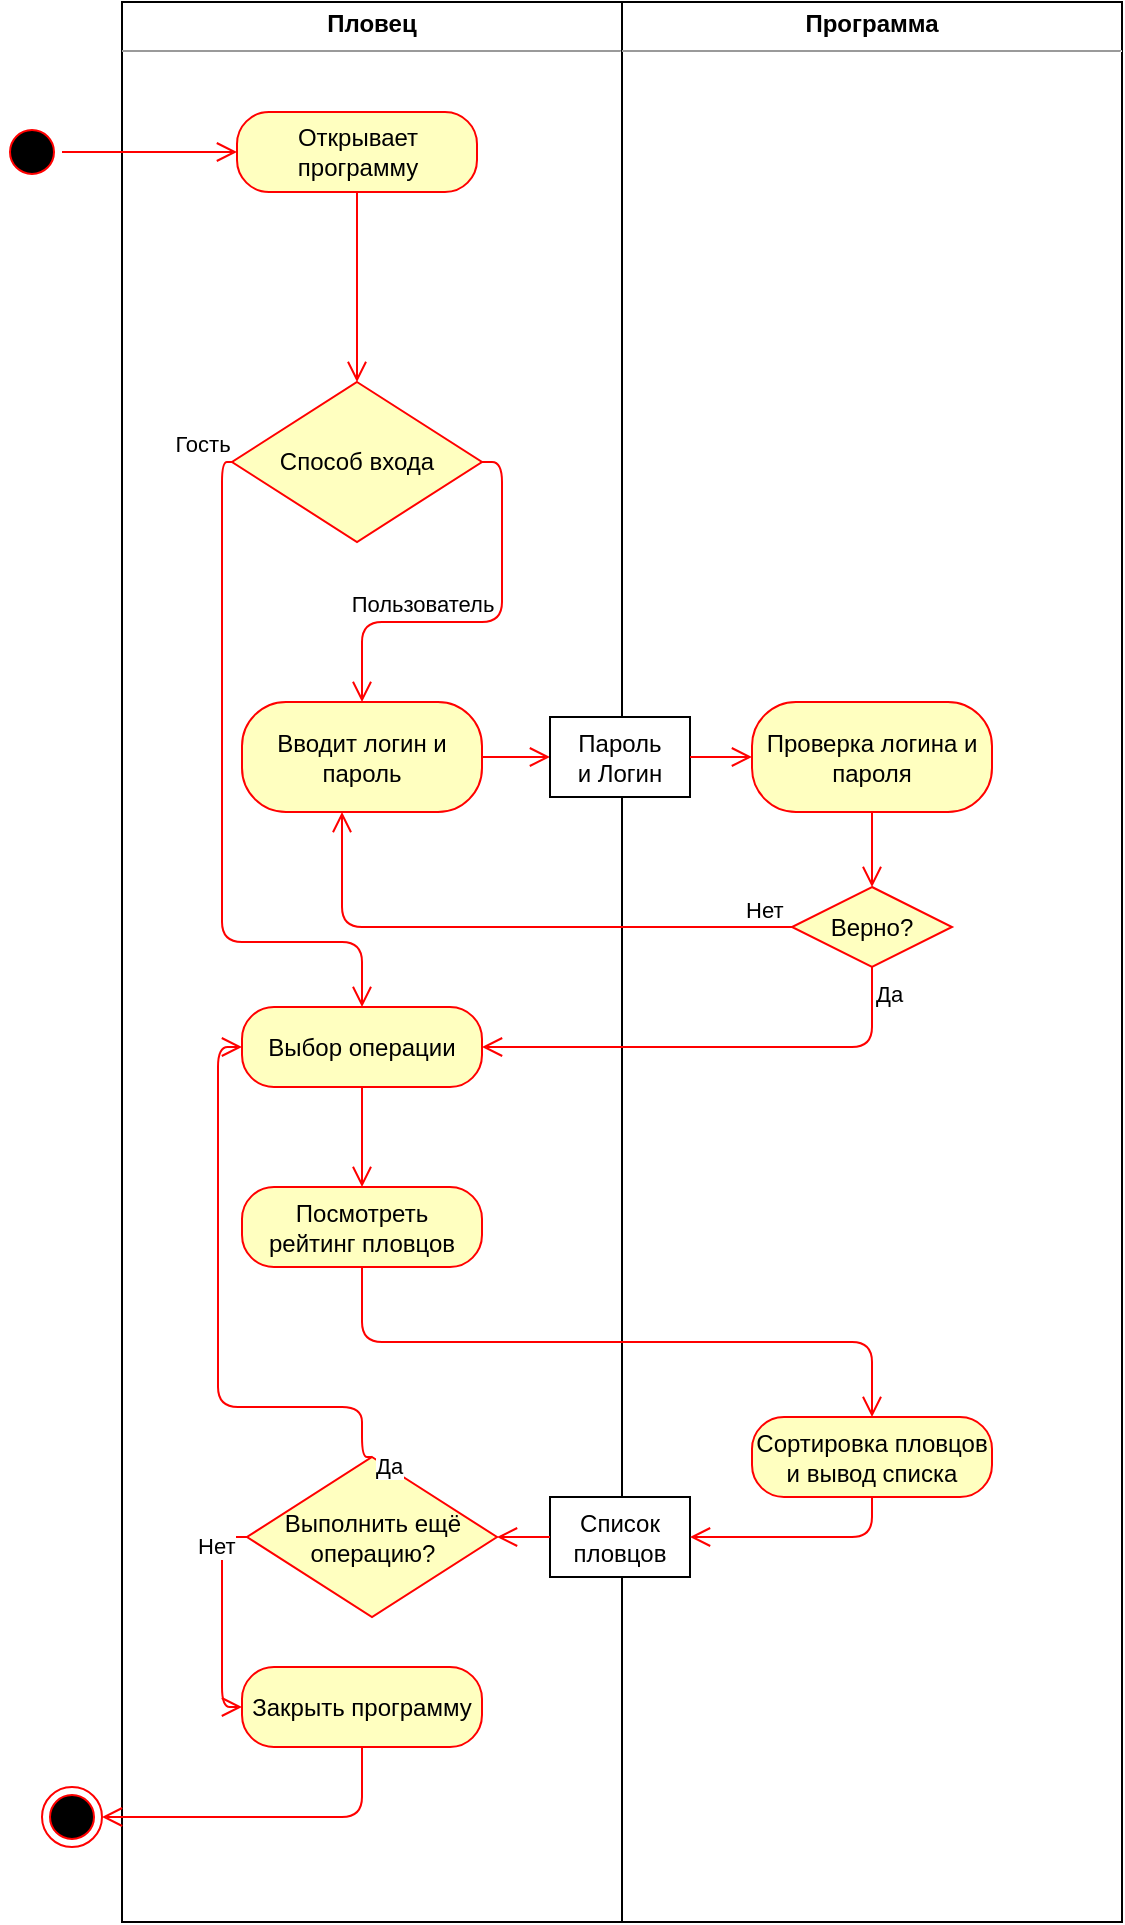 <mxfile version="13.10.0" type="device" pages="10"><diagram id="B7SZ5iyLzlKSN7lGyWWd" name="Рейтинг(Пловец)"><mxGraphModel dx="1355" dy="825" grid="1" gridSize="10" guides="1" tooltips="1" connect="1" arrows="1" fold="1" page="1" pageScale="1" pageWidth="827" pageHeight="1169" math="0" shadow="0"><root><mxCell id="0"/><mxCell id="1" parent="0"/><mxCell id="MZ8LJpzVsivUFGEbrYPJ-13" value="&lt;p style=&quot;margin: 0px ; margin-top: 4px ; text-align: center&quot;&gt;&lt;b&gt;Пловец&lt;/b&gt;&lt;/p&gt;&lt;hr size=&quot;1&quot;&gt;&lt;div style=&quot;height: 2px&quot;&gt;&lt;/div&gt;" style="verticalAlign=top;align=left;overflow=fill;fontSize=12;fontFamily=Helvetica;html=1;" parent="1" vertex="1"><mxGeometry x="100" y="40" width="250" height="960" as="geometry"/></mxCell><mxCell id="MZ8LJpzVsivUFGEbrYPJ-14" value="&lt;p style=&quot;margin: 0px ; margin-top: 4px ; text-align: center&quot;&gt;&lt;b&gt;Программа&lt;/b&gt;&lt;/p&gt;&lt;hr size=&quot;1&quot;&gt;&lt;div style=&quot;height: 2px&quot;&gt;&lt;/div&gt;" style="verticalAlign=top;align=left;overflow=fill;fontSize=12;fontFamily=Helvetica;html=1;" parent="1" vertex="1"><mxGeometry x="350" y="40" width="250" height="960" as="geometry"/></mxCell><mxCell id="MZ8LJpzVsivUFGEbrYPJ-15" value="" style="ellipse;html=1;shape=startState;fillColor=#000000;strokeColor=#ff0000;" parent="1" vertex="1"><mxGeometry x="40" y="100" width="30" height="30" as="geometry"/></mxCell><mxCell id="MZ8LJpzVsivUFGEbrYPJ-16" value="" style="edgeStyle=orthogonalEdgeStyle;html=1;verticalAlign=bottom;endArrow=open;endSize=8;strokeColor=#ff0000;" parent="1" source="MZ8LJpzVsivUFGEbrYPJ-15" target="MZ8LJpzVsivUFGEbrYPJ-17" edge="1"><mxGeometry relative="1" as="geometry"><mxPoint x="55" y="180" as="targetPoint"/></mxGeometry></mxCell><mxCell id="MZ8LJpzVsivUFGEbrYPJ-17" value="Открывает программу" style="rounded=1;whiteSpace=wrap;html=1;arcSize=40;fontColor=#000000;fillColor=#ffffc0;strokeColor=#ff0000;" parent="1" vertex="1"><mxGeometry x="157.5" y="95" width="120" height="40" as="geometry"/></mxCell><mxCell id="MZ8LJpzVsivUFGEbrYPJ-18" value="" style="edgeStyle=orthogonalEdgeStyle;html=1;verticalAlign=bottom;endArrow=open;endSize=8;strokeColor=#ff0000;" parent="1" source="MZ8LJpzVsivUFGEbrYPJ-17" target="aZBlUiePaFOcygffa5cA-1" edge="1"><mxGeometry relative="1" as="geometry"><mxPoint x="210" y="195" as="targetPoint"/></mxGeometry></mxCell><mxCell id="MZ8LJpzVsivUFGEbrYPJ-19" value="Вводит логин и пароль" style="rounded=1;whiteSpace=wrap;html=1;arcSize=40;fontColor=#000000;fillColor=#ffffc0;strokeColor=#ff0000;" parent="1" vertex="1"><mxGeometry x="160" y="390" width="120" height="55" as="geometry"/></mxCell><mxCell id="MZ8LJpzVsivUFGEbrYPJ-20" value="" style="edgeStyle=orthogonalEdgeStyle;html=1;verticalAlign=bottom;endArrow=open;endSize=8;strokeColor=#ff0000;entryX=0;entryY=0.5;entryDx=0;entryDy=0;" parent="1" source="MZ8LJpzVsivUFGEbrYPJ-19" target="Nt48JhGU6ijnPrf9L-mp-1" edge="1"><mxGeometry relative="1" as="geometry"><mxPoint x="210" y="497.5" as="targetPoint"/></mxGeometry></mxCell><mxCell id="MZ8LJpzVsivUFGEbrYPJ-21" value="Верно?" style="rhombus;whiteSpace=wrap;html=1;fillColor=#ffffc0;strokeColor=#ff0000;" parent="1" vertex="1"><mxGeometry x="435" y="482.5" width="80" height="40" as="geometry"/></mxCell><mxCell id="MZ8LJpzVsivUFGEbrYPJ-22" value="Нет" style="edgeStyle=orthogonalEdgeStyle;html=1;align=left;verticalAlign=bottom;endArrow=open;endSize=8;strokeColor=#ff0000;" parent="1" source="MZ8LJpzVsivUFGEbrYPJ-21" target="MZ8LJpzVsivUFGEbrYPJ-19" edge="1"><mxGeometry x="-0.823" relative="1" as="geometry"><mxPoint x="600" y="502.5" as="targetPoint"/><Array as="points"><mxPoint x="210" y="502.5"/></Array><mxPoint as="offset"/></mxGeometry></mxCell><mxCell id="MZ8LJpzVsivUFGEbrYPJ-23" value="Да" style="edgeStyle=orthogonalEdgeStyle;html=1;align=left;verticalAlign=top;endArrow=open;endSize=8;strokeColor=#ff0000;entryX=1;entryY=0.5;entryDx=0;entryDy=0;exitX=0.5;exitY=1;exitDx=0;exitDy=0;" parent="1" source="MZ8LJpzVsivUFGEbrYPJ-21" target="MZ8LJpzVsivUFGEbrYPJ-27" edge="1"><mxGeometry x="-1" relative="1" as="geometry"><mxPoint x="460" y="582.5" as="targetPoint"/></mxGeometry></mxCell><mxCell id="MZ8LJpzVsivUFGEbrYPJ-24" value="Проверка логина и пароля" style="rounded=1;whiteSpace=wrap;html=1;arcSize=40;fontColor=#000000;fillColor=#ffffc0;strokeColor=#ff0000;" parent="1" vertex="1"><mxGeometry x="415" y="390" width="120" height="55" as="geometry"/></mxCell><mxCell id="MZ8LJpzVsivUFGEbrYPJ-26" value="" style="edgeStyle=orthogonalEdgeStyle;html=1;verticalAlign=bottom;endArrow=open;endSize=8;strokeColor=#ff0000;exitX=0.5;exitY=1;exitDx=0;exitDy=0;" parent="1" source="MZ8LJpzVsivUFGEbrYPJ-24" target="MZ8LJpzVsivUFGEbrYPJ-21" edge="1"><mxGeometry relative="1" as="geometry"><mxPoint x="547.5" y="462.5" as="targetPoint"/><mxPoint x="402.5" y="462.5" as="sourcePoint"/></mxGeometry></mxCell><mxCell id="MZ8LJpzVsivUFGEbrYPJ-27" value="Выбор операции" style="rounded=1;whiteSpace=wrap;html=1;arcSize=40;fontColor=#000000;fillColor=#ffffc0;strokeColor=#ff0000;" parent="1" vertex="1"><mxGeometry x="160" y="542.5" width="120" height="40" as="geometry"/></mxCell><mxCell id="QJ93TgINA9FgZdaHrexS-2" value="" style="edgeStyle=orthogonalEdgeStyle;html=1;verticalAlign=bottom;endArrow=open;endSize=8;strokeColor=#ff0000;" parent="1" source="MZ8LJpzVsivUFGEbrYPJ-27" target="QJ93TgINA9FgZdaHrexS-3" edge="1"><mxGeometry relative="1" as="geometry"><mxPoint x="220" y="612.5" as="targetPoint"/><mxPoint x="280" y="427.5" as="sourcePoint"/></mxGeometry></mxCell><mxCell id="QJ93TgINA9FgZdaHrexS-3" value="Посмотреть&lt;br&gt;рейтинг пловцов" style="rounded=1;whiteSpace=wrap;html=1;arcSize=40;fontColor=#000000;fillColor=#ffffc0;strokeColor=#ff0000;" parent="1" vertex="1"><mxGeometry x="160" y="632.5" width="120" height="40" as="geometry"/></mxCell><mxCell id="QJ93TgINA9FgZdaHrexS-11" value="Сортировка пловцов&lt;br&gt;и вывод списка" style="rounded=1;whiteSpace=wrap;html=1;arcSize=40;fontColor=#000000;fillColor=#ffffc0;strokeColor=#ff0000;" parent="1" vertex="1"><mxGeometry x="415" y="747.5" width="120" height="40" as="geometry"/></mxCell><mxCell id="QJ93TgINA9FgZdaHrexS-14" value="" style="edgeStyle=orthogonalEdgeStyle;html=1;verticalAlign=bottom;endArrow=open;endSize=8;strokeColor=#ff0000;exitX=0.5;exitY=1;exitDx=0;exitDy=0;" parent="1" source="QJ93TgINA9FgZdaHrexS-3" target="QJ93TgINA9FgZdaHrexS-11" edge="1"><mxGeometry relative="1" as="geometry"><mxPoint x="349" y="702.5" as="targetPoint"/><mxPoint x="290.0" y="852.5" as="sourcePoint"/></mxGeometry></mxCell><mxCell id="QJ93TgINA9FgZdaHrexS-16" value="Список пловцов" style="rounded=0;whiteSpace=wrap;html=1;" parent="1" vertex="1"><mxGeometry x="314" y="787.5" width="70" height="40" as="geometry"/></mxCell><mxCell id="QJ93TgINA9FgZdaHrexS-17" value="" style="edgeStyle=orthogonalEdgeStyle;html=1;verticalAlign=bottom;endArrow=open;endSize=8;strokeColor=#ff0000;exitX=0.5;exitY=1;exitDx=0;exitDy=0;entryX=1;entryY=0.5;entryDx=0;entryDy=0;" parent="1" source="QJ93TgINA9FgZdaHrexS-11" target="QJ93TgINA9FgZdaHrexS-16" edge="1"><mxGeometry relative="1" as="geometry"><mxPoint x="440" y="842.5" as="targetPoint"/><mxPoint x="390" y="842.5" as="sourcePoint"/></mxGeometry></mxCell><mxCell id="QJ93TgINA9FgZdaHrexS-18" value="" style="edgeStyle=orthogonalEdgeStyle;html=1;verticalAlign=bottom;endArrow=open;endSize=8;strokeColor=#ff0000;entryX=1;entryY=0.5;entryDx=0;entryDy=0;" parent="1" source="QJ93TgINA9FgZdaHrexS-16" target="QJ93TgINA9FgZdaHrexS-21" edge="1"><mxGeometry relative="1" as="geometry"><mxPoint x="270.0" y="932.5" as="targetPoint"/><mxPoint x="356" y="992.5" as="sourcePoint"/></mxGeometry></mxCell><mxCell id="QJ93TgINA9FgZdaHrexS-21" value="Выполнить ещё операцию?" style="rhombus;whiteSpace=wrap;html=1;fillColor=#ffffc0;strokeColor=#ff0000;" parent="1" vertex="1"><mxGeometry x="162.5" y="767.5" width="125" height="80" as="geometry"/></mxCell><mxCell id="QJ93TgINA9FgZdaHrexS-22" value="Нет" style="edgeStyle=orthogonalEdgeStyle;html=1;align=left;verticalAlign=bottom;endArrow=open;endSize=8;strokeColor=#ff0000;exitX=0;exitY=0.5;exitDx=0;exitDy=0;entryX=0;entryY=0.5;entryDx=0;entryDy=0;" parent="1" source="QJ93TgINA9FgZdaHrexS-21" target="QJ93TgINA9FgZdaHrexS-24" edge="1"><mxGeometry x="-0.969" y="13" relative="1" as="geometry"><mxPoint x="315" y="1042.5" as="targetPoint"/><mxPoint x="-25" as="offset"/></mxGeometry></mxCell><mxCell id="QJ93TgINA9FgZdaHrexS-23" value="Да" style="edgeStyle=orthogonalEdgeStyle;html=1;align=left;verticalAlign=top;endArrow=open;endSize=8;strokeColor=#ff0000;entryX=0;entryY=0.5;entryDx=0;entryDy=0;exitX=0.5;exitY=0;exitDx=0;exitDy=0;" parent="1" source="QJ93TgINA9FgZdaHrexS-21" target="MZ8LJpzVsivUFGEbrYPJ-27" edge="1"><mxGeometry x="-0.905" y="-5" relative="1" as="geometry"><mxPoint x="175" y="1122.5" as="targetPoint"/><Array as="points"><mxPoint x="220" y="767.5"/><mxPoint x="220" y="742.5"/><mxPoint x="148" y="742.5"/><mxPoint x="148" y="562.5"/></Array><mxPoint as="offset"/></mxGeometry></mxCell><mxCell id="QJ93TgINA9FgZdaHrexS-24" value="Закрыть программу" style="rounded=1;whiteSpace=wrap;html=1;arcSize=40;fontColor=#000000;fillColor=#ffffc0;strokeColor=#ff0000;" parent="1" vertex="1"><mxGeometry x="160" y="872.5" width="120" height="40" as="geometry"/></mxCell><mxCell id="QJ93TgINA9FgZdaHrexS-25" value="" style="ellipse;html=1;shape=endState;fillColor=#000000;strokeColor=#ff0000;" parent="1" vertex="1"><mxGeometry x="60" y="932.5" width="30" height="30" as="geometry"/></mxCell><mxCell id="QJ93TgINA9FgZdaHrexS-26" value="" style="edgeStyle=orthogonalEdgeStyle;html=1;verticalAlign=bottom;endArrow=open;endSize=8;strokeColor=#ff0000;exitX=0.5;exitY=1;exitDx=0;exitDy=0;entryX=1;entryY=0.5;entryDx=0;entryDy=0;" parent="1" source="QJ93TgINA9FgZdaHrexS-24" target="QJ93TgINA9FgZdaHrexS-25" edge="1"><mxGeometry relative="1" as="geometry"><mxPoint x="394" y="942.5" as="targetPoint"/><mxPoint x="500" y="862.5" as="sourcePoint"/></mxGeometry></mxCell><mxCell id="Nt48JhGU6ijnPrf9L-mp-1" value="Пароль&lt;br&gt;и Логин" style="rounded=0;whiteSpace=wrap;html=1;" parent="1" vertex="1"><mxGeometry x="314" y="397.5" width="70" height="40" as="geometry"/></mxCell><mxCell id="Nt48JhGU6ijnPrf9L-mp-2" value="" style="edgeStyle=orthogonalEdgeStyle;html=1;verticalAlign=bottom;endArrow=open;endSize=8;strokeColor=#ff0000;entryX=0;entryY=0.5;entryDx=0;entryDy=0;exitX=1;exitY=0.5;exitDx=0;exitDy=0;" parent="1" source="Nt48JhGU6ijnPrf9L-mp-1" target="MZ8LJpzVsivUFGEbrYPJ-24" edge="1"><mxGeometry relative="1" as="geometry"><mxPoint x="324" y="427.5" as="targetPoint"/><mxPoint x="280" y="427.5" as="sourcePoint"/></mxGeometry></mxCell><mxCell id="aZBlUiePaFOcygffa5cA-1" value="Способ входа" style="rhombus;whiteSpace=wrap;html=1;fillColor=#ffffc0;strokeColor=#ff0000;" parent="1" vertex="1"><mxGeometry x="155" y="230" width="125" height="80" as="geometry"/></mxCell><mxCell id="aZBlUiePaFOcygffa5cA-4" value="Гость" style="edgeStyle=orthogonalEdgeStyle;html=1;verticalAlign=bottom;endArrow=open;endSize=8;strokeColor=#ff0000;entryX=0.5;entryY=0;entryDx=0;entryDy=0;" parent="1" source="aZBlUiePaFOcygffa5cA-1" target="MZ8LJpzVsivUFGEbrYPJ-27" edge="1"><mxGeometry x="-0.971" y="-10" relative="1" as="geometry"><mxPoint x="230" y="400" as="targetPoint"/><mxPoint x="230" y="145" as="sourcePoint"/><Array as="points"><mxPoint x="150" y="270"/><mxPoint x="150" y="510"/><mxPoint x="220" y="510"/></Array><mxPoint as="offset"/></mxGeometry></mxCell><mxCell id="aZBlUiePaFOcygffa5cA-5" value="Пользователь" style="edgeStyle=orthogonalEdgeStyle;html=1;verticalAlign=bottom;endArrow=open;endSize=8;strokeColor=#ff0000;exitX=1;exitY=0.5;exitDx=0;exitDy=0;" parent="1" source="aZBlUiePaFOcygffa5cA-1" target="MZ8LJpzVsivUFGEbrYPJ-19" edge="1"><mxGeometry x="0.3" relative="1" as="geometry"><mxPoint x="240" y="410" as="targetPoint"/><mxPoint x="240" y="155" as="sourcePoint"/><mxPoint as="offset"/></mxGeometry></mxCell></root></mxGraphModel></diagram><diagram id="PgQA6xjCMlL-MdQFLp8u" name="Рейтинг(Тренер)"><mxGraphModel dx="1355" dy="825" grid="1" gridSize="10" guides="1" tooltips="1" connect="1" arrows="1" fold="1" page="1" pageScale="1" pageWidth="827" pageHeight="1169" math="0" shadow="0"><root><mxCell id="ed-Ad482ivg5RL-96Tdc-0"/><mxCell id="ed-Ad482ivg5RL-96Tdc-1" parent="ed-Ad482ivg5RL-96Tdc-0"/><mxCell id="-QjhwBgp3-i3wKlX0qJJ-31" value="&lt;p style=&quot;margin: 0px ; margin-top: 4px ; text-align: center&quot;&gt;&lt;b&gt;Тренер&lt;/b&gt;&lt;/p&gt;&lt;hr size=&quot;1&quot;&gt;&lt;div style=&quot;height: 2px&quot;&gt;&lt;/div&gt;" style="verticalAlign=top;align=left;overflow=fill;fontSize=12;fontFamily=Helvetica;html=1;" parent="ed-Ad482ivg5RL-96Tdc-1" vertex="1"><mxGeometry x="110" y="50" width="250" height="950" as="geometry"/></mxCell><mxCell id="-QjhwBgp3-i3wKlX0qJJ-32" value="&lt;p style=&quot;margin: 0px ; margin-top: 4px ; text-align: center&quot;&gt;&lt;b&gt;Программа&lt;/b&gt;&lt;/p&gt;&lt;hr size=&quot;1&quot;&gt;&lt;div style=&quot;height: 2px&quot;&gt;&lt;/div&gt;" style="verticalAlign=top;align=left;overflow=fill;fontSize=12;fontFamily=Helvetica;html=1;" parent="ed-Ad482ivg5RL-96Tdc-1" vertex="1"><mxGeometry x="360" y="50" width="250" height="950" as="geometry"/></mxCell><mxCell id="-QjhwBgp3-i3wKlX0qJJ-33" value="" style="ellipse;html=1;shape=startState;fillColor=#000000;strokeColor=#ff0000;" parent="ed-Ad482ivg5RL-96Tdc-1" vertex="1"><mxGeometry x="50" y="110" width="30" height="30" as="geometry"/></mxCell><mxCell id="-QjhwBgp3-i3wKlX0qJJ-34" value="" style="edgeStyle=orthogonalEdgeStyle;html=1;verticalAlign=bottom;endArrow=open;endSize=8;strokeColor=#ff0000;" parent="ed-Ad482ivg5RL-96Tdc-1" source="-QjhwBgp3-i3wKlX0qJJ-33" target="-QjhwBgp3-i3wKlX0qJJ-35" edge="1"><mxGeometry relative="1" as="geometry"><mxPoint x="65" y="190" as="targetPoint"/></mxGeometry></mxCell><mxCell id="-QjhwBgp3-i3wKlX0qJJ-35" value="Открывает программу" style="rounded=1;whiteSpace=wrap;html=1;arcSize=40;fontColor=#000000;fillColor=#ffffc0;strokeColor=#ff0000;" parent="ed-Ad482ivg5RL-96Tdc-1" vertex="1"><mxGeometry x="170" y="105" width="120" height="40" as="geometry"/></mxCell><mxCell id="-QjhwBgp3-i3wKlX0qJJ-36" value="" style="edgeStyle=orthogonalEdgeStyle;html=1;verticalAlign=bottom;endArrow=open;endSize=8;strokeColor=#ff0000;" parent="ed-Ad482ivg5RL-96Tdc-1" source="-QjhwBgp3-i3wKlX0qJJ-35" target="62Vp5lrO5KLRGLCtNjQS-10" edge="1"><mxGeometry relative="1" as="geometry"><mxPoint x="230" y="197.5" as="targetPoint"/></mxGeometry></mxCell><mxCell id="-QjhwBgp3-i3wKlX0qJJ-44" value="Выбор операции" style="rounded=1;whiteSpace=wrap;html=1;arcSize=40;fontColor=#000000;fillColor=#ffffc0;strokeColor=#ff0000;" parent="ed-Ad482ivg5RL-96Tdc-1" vertex="1"><mxGeometry x="160" y="540" width="120" height="40" as="geometry"/></mxCell><mxCell id="-QjhwBgp3-i3wKlX0qJJ-45" value="" style="edgeStyle=orthogonalEdgeStyle;html=1;verticalAlign=bottom;endArrow=open;endSize=8;strokeColor=#ff0000;" parent="ed-Ad482ivg5RL-96Tdc-1" source="-QjhwBgp3-i3wKlX0qJJ-44" target="-QjhwBgp3-i3wKlX0qJJ-46" edge="1"><mxGeometry relative="1" as="geometry"><mxPoint x="220" y="610" as="targetPoint"/><mxPoint x="280" y="425" as="sourcePoint"/></mxGeometry></mxCell><mxCell id="-QjhwBgp3-i3wKlX0qJJ-46" value="Посмотреть&lt;br&gt;рейтинг пловцов" style="rounded=1;whiteSpace=wrap;html=1;arcSize=40;fontColor=#000000;fillColor=#ffffc0;strokeColor=#ff0000;" parent="ed-Ad482ivg5RL-96Tdc-1" vertex="1"><mxGeometry x="160" y="630" width="120" height="40" as="geometry"/></mxCell><mxCell id="-QjhwBgp3-i3wKlX0qJJ-48" value="Сортировка пловцов&lt;br&gt;и вывод списка" style="rounded=1;whiteSpace=wrap;html=1;arcSize=40;fontColor=#000000;fillColor=#ffffc0;strokeColor=#ff0000;" parent="ed-Ad482ivg5RL-96Tdc-1" vertex="1"><mxGeometry x="415" y="745" width="120" height="40" as="geometry"/></mxCell><mxCell id="-QjhwBgp3-i3wKlX0qJJ-50" value="" style="edgeStyle=orthogonalEdgeStyle;html=1;verticalAlign=bottom;endArrow=open;endSize=8;strokeColor=#ff0000;exitX=0.5;exitY=1;exitDx=0;exitDy=0;" parent="ed-Ad482ivg5RL-96Tdc-1" source="-QjhwBgp3-i3wKlX0qJJ-46" target="-QjhwBgp3-i3wKlX0qJJ-48" edge="1"><mxGeometry relative="1" as="geometry"><mxPoint x="349" y="700" as="targetPoint"/><mxPoint x="290.0" y="850.0" as="sourcePoint"/></mxGeometry></mxCell><mxCell id="-QjhwBgp3-i3wKlX0qJJ-51" value="Список пловцов" style="rounded=0;whiteSpace=wrap;html=1;" parent="ed-Ad482ivg5RL-96Tdc-1" vertex="1"><mxGeometry x="314" y="785" width="70" height="40" as="geometry"/></mxCell><mxCell id="-QjhwBgp3-i3wKlX0qJJ-52" value="" style="edgeStyle=orthogonalEdgeStyle;html=1;verticalAlign=bottom;endArrow=open;endSize=8;strokeColor=#ff0000;exitX=0.5;exitY=1;exitDx=0;exitDy=0;entryX=1;entryY=0.5;entryDx=0;entryDy=0;" parent="ed-Ad482ivg5RL-96Tdc-1" source="-QjhwBgp3-i3wKlX0qJJ-48" target="-QjhwBgp3-i3wKlX0qJJ-51" edge="1"><mxGeometry relative="1" as="geometry"><mxPoint x="440" y="840.0" as="targetPoint"/><mxPoint x="390" y="840.0" as="sourcePoint"/></mxGeometry></mxCell><mxCell id="-QjhwBgp3-i3wKlX0qJJ-53" value="" style="edgeStyle=orthogonalEdgeStyle;html=1;verticalAlign=bottom;endArrow=open;endSize=8;strokeColor=#ff0000;entryX=1;entryY=0.5;entryDx=0;entryDy=0;" parent="ed-Ad482ivg5RL-96Tdc-1" source="-QjhwBgp3-i3wKlX0qJJ-51" target="-QjhwBgp3-i3wKlX0qJJ-54" edge="1"><mxGeometry relative="1" as="geometry"><mxPoint x="270.0" y="930.0" as="targetPoint"/><mxPoint x="356" y="990.0" as="sourcePoint"/></mxGeometry></mxCell><mxCell id="-QjhwBgp3-i3wKlX0qJJ-54" value="Выполнить ещё операцию?" style="rhombus;whiteSpace=wrap;html=1;fillColor=#ffffc0;strokeColor=#ff0000;" parent="ed-Ad482ivg5RL-96Tdc-1" vertex="1"><mxGeometry x="162.5" y="765" width="125" height="80" as="geometry"/></mxCell><mxCell id="-QjhwBgp3-i3wKlX0qJJ-55" value="Нет" style="edgeStyle=orthogonalEdgeStyle;html=1;align=left;verticalAlign=bottom;endArrow=open;endSize=8;strokeColor=#ff0000;exitX=0;exitY=0.5;exitDx=0;exitDy=0;entryX=0;entryY=0.5;entryDx=0;entryDy=0;" parent="ed-Ad482ivg5RL-96Tdc-1" source="-QjhwBgp3-i3wKlX0qJJ-54" target="-QjhwBgp3-i3wKlX0qJJ-57" edge="1"><mxGeometry x="-0.969" y="13" relative="1" as="geometry"><mxPoint x="315" y="1040" as="targetPoint"/><mxPoint x="-25" as="offset"/></mxGeometry></mxCell><mxCell id="-QjhwBgp3-i3wKlX0qJJ-56" value="Да" style="edgeStyle=orthogonalEdgeStyle;html=1;align=left;verticalAlign=top;endArrow=open;endSize=8;strokeColor=#ff0000;entryX=0;entryY=0.5;entryDx=0;entryDy=0;exitX=0.5;exitY=0;exitDx=0;exitDy=0;" parent="ed-Ad482ivg5RL-96Tdc-1" source="-QjhwBgp3-i3wKlX0qJJ-54" target="-QjhwBgp3-i3wKlX0qJJ-44" edge="1"><mxGeometry x="-0.905" y="-5" relative="1" as="geometry"><mxPoint x="175" y="1120" as="targetPoint"/><Array as="points"><mxPoint x="220" y="765"/><mxPoint x="220" y="740"/><mxPoint x="148" y="740"/><mxPoint x="148" y="560"/></Array><mxPoint as="offset"/></mxGeometry></mxCell><mxCell id="-QjhwBgp3-i3wKlX0qJJ-57" value="Закрыть программу" style="rounded=1;whiteSpace=wrap;html=1;arcSize=40;fontColor=#000000;fillColor=#ffffc0;strokeColor=#ff0000;" parent="ed-Ad482ivg5RL-96Tdc-1" vertex="1"><mxGeometry x="160" y="870" width="120" height="40" as="geometry"/></mxCell><mxCell id="-QjhwBgp3-i3wKlX0qJJ-58" value="" style="ellipse;html=1;shape=endState;fillColor=#000000;strokeColor=#ff0000;" parent="ed-Ad482ivg5RL-96Tdc-1" vertex="1"><mxGeometry x="60" y="930" width="30" height="30" as="geometry"/></mxCell><mxCell id="-QjhwBgp3-i3wKlX0qJJ-59" value="" style="edgeStyle=orthogonalEdgeStyle;html=1;verticalAlign=bottom;endArrow=open;endSize=8;strokeColor=#ff0000;exitX=0.5;exitY=1;exitDx=0;exitDy=0;entryX=1;entryY=0.5;entryDx=0;entryDy=0;" parent="ed-Ad482ivg5RL-96Tdc-1" source="-QjhwBgp3-i3wKlX0qJJ-57" target="-QjhwBgp3-i3wKlX0qJJ-58" edge="1"><mxGeometry relative="1" as="geometry"><mxPoint x="394" y="940" as="targetPoint"/><mxPoint x="500" y="860" as="sourcePoint"/></mxGeometry></mxCell><mxCell id="62Vp5lrO5KLRGLCtNjQS-1" value="Вводит логин и пароль" style="rounded=1;whiteSpace=wrap;html=1;arcSize=40;fontColor=#000000;fillColor=#ffffc0;strokeColor=#ff0000;" parent="ed-Ad482ivg5RL-96Tdc-1" vertex="1"><mxGeometry x="172.5" y="390" width="120" height="55" as="geometry"/></mxCell><mxCell id="62Vp5lrO5KLRGLCtNjQS-2" value="" style="edgeStyle=orthogonalEdgeStyle;html=1;verticalAlign=bottom;endArrow=open;endSize=8;strokeColor=#ff0000;entryX=0;entryY=0.5;entryDx=0;entryDy=0;" parent="ed-Ad482ivg5RL-96Tdc-1" source="62Vp5lrO5KLRGLCtNjQS-1" target="62Vp5lrO5KLRGLCtNjQS-8" edge="1"><mxGeometry relative="1" as="geometry"><mxPoint x="222.5" y="497.5" as="targetPoint"/></mxGeometry></mxCell><mxCell id="62Vp5lrO5KLRGLCtNjQS-3" value="Верно?" style="rhombus;whiteSpace=wrap;html=1;fillColor=#ffffc0;strokeColor=#ff0000;" parent="ed-Ad482ivg5RL-96Tdc-1" vertex="1"><mxGeometry x="447.5" y="482.5" width="80" height="40" as="geometry"/></mxCell><mxCell id="62Vp5lrO5KLRGLCtNjQS-4" value="Нет" style="edgeStyle=orthogonalEdgeStyle;html=1;align=left;verticalAlign=bottom;endArrow=open;endSize=8;strokeColor=#ff0000;" parent="ed-Ad482ivg5RL-96Tdc-1" source="62Vp5lrO5KLRGLCtNjQS-3" target="62Vp5lrO5KLRGLCtNjQS-1" edge="1"><mxGeometry x="-0.823" relative="1" as="geometry"><mxPoint x="612.5" y="502.5" as="targetPoint"/><Array as="points"><mxPoint x="222.5" y="502.5"/></Array><mxPoint as="offset"/></mxGeometry></mxCell><mxCell id="62Vp5lrO5KLRGLCtNjQS-5" value="Да" style="edgeStyle=orthogonalEdgeStyle;html=1;align=left;verticalAlign=top;endArrow=open;endSize=8;strokeColor=#ff0000;entryX=1;entryY=0.5;entryDx=0;entryDy=0;exitX=0.5;exitY=1;exitDx=0;exitDy=0;" parent="ed-Ad482ivg5RL-96Tdc-1" source="62Vp5lrO5KLRGLCtNjQS-3" target="-QjhwBgp3-i3wKlX0qJJ-44" edge="1"><mxGeometry x="-1" relative="1" as="geometry"><mxPoint x="292.5" y="562.5" as="targetPoint"/></mxGeometry></mxCell><mxCell id="62Vp5lrO5KLRGLCtNjQS-6" value="Проверка логина и пароля" style="rounded=1;whiteSpace=wrap;html=1;arcSize=40;fontColor=#000000;fillColor=#ffffc0;strokeColor=#ff0000;" parent="ed-Ad482ivg5RL-96Tdc-1" vertex="1"><mxGeometry x="427.5" y="390" width="120" height="55" as="geometry"/></mxCell><mxCell id="62Vp5lrO5KLRGLCtNjQS-7" value="" style="edgeStyle=orthogonalEdgeStyle;html=1;verticalAlign=bottom;endArrow=open;endSize=8;strokeColor=#ff0000;exitX=0.5;exitY=1;exitDx=0;exitDy=0;" parent="ed-Ad482ivg5RL-96Tdc-1" source="62Vp5lrO5KLRGLCtNjQS-6" target="62Vp5lrO5KLRGLCtNjQS-3" edge="1"><mxGeometry relative="1" as="geometry"><mxPoint x="560" y="462.5" as="targetPoint"/><mxPoint x="415" y="462.5" as="sourcePoint"/></mxGeometry></mxCell><mxCell id="62Vp5lrO5KLRGLCtNjQS-8" value="Пароль&lt;br&gt;и Логин" style="rounded=0;whiteSpace=wrap;html=1;" parent="ed-Ad482ivg5RL-96Tdc-1" vertex="1"><mxGeometry x="326.5" y="397.5" width="70" height="40" as="geometry"/></mxCell><mxCell id="62Vp5lrO5KLRGLCtNjQS-9" value="" style="edgeStyle=orthogonalEdgeStyle;html=1;verticalAlign=bottom;endArrow=open;endSize=8;strokeColor=#ff0000;entryX=0;entryY=0.5;entryDx=0;entryDy=0;exitX=1;exitY=0.5;exitDx=0;exitDy=0;" parent="ed-Ad482ivg5RL-96Tdc-1" source="62Vp5lrO5KLRGLCtNjQS-8" target="62Vp5lrO5KLRGLCtNjQS-6" edge="1"><mxGeometry relative="1" as="geometry"><mxPoint x="336.5" y="427.5" as="targetPoint"/><mxPoint x="292.5" y="427.5" as="sourcePoint"/></mxGeometry></mxCell><mxCell id="62Vp5lrO5KLRGLCtNjQS-10" value="Способ входа" style="rhombus;whiteSpace=wrap;html=1;fillColor=#ffffc0;strokeColor=#ff0000;" parent="ed-Ad482ivg5RL-96Tdc-1" vertex="1"><mxGeometry x="167.5" y="230" width="125" height="80" as="geometry"/></mxCell><mxCell id="62Vp5lrO5KLRGLCtNjQS-11" value="Гость" style="edgeStyle=orthogonalEdgeStyle;html=1;verticalAlign=bottom;endArrow=open;endSize=8;strokeColor=#ff0000;" parent="ed-Ad482ivg5RL-96Tdc-1" source="62Vp5lrO5KLRGLCtNjQS-10" target="-QjhwBgp3-i3wKlX0qJJ-44" edge="1"><mxGeometry x="-0.971" y="-10" relative="1" as="geometry"><mxPoint x="232.5" y="542.5" as="targetPoint"/><mxPoint x="242.5" y="145" as="sourcePoint"/><Array as="points"><mxPoint x="163" y="270"/><mxPoint x="163" y="510"/><mxPoint x="233" y="510"/></Array><mxPoint as="offset"/></mxGeometry></mxCell><mxCell id="62Vp5lrO5KLRGLCtNjQS-12" value="Пользователь" style="edgeStyle=orthogonalEdgeStyle;html=1;verticalAlign=bottom;endArrow=open;endSize=8;strokeColor=#ff0000;exitX=1;exitY=0.5;exitDx=0;exitDy=0;" parent="ed-Ad482ivg5RL-96Tdc-1" source="62Vp5lrO5KLRGLCtNjQS-10" target="62Vp5lrO5KLRGLCtNjQS-1" edge="1"><mxGeometry x="0.3" relative="1" as="geometry"><mxPoint x="252.5" y="410" as="targetPoint"/><mxPoint x="252.5" y="155" as="sourcePoint"/><mxPoint as="offset"/></mxGeometry></mxCell></root></mxGraphModel></diagram><diagram id="Ota2NMm_SSaAtfuLN1Ib" name="Статистика(Тренер)"><mxGraphModel dx="1355" dy="825" grid="1" gridSize="10" guides="1" tooltips="1" connect="1" arrows="1" fold="1" page="1" pageScale="1" pageWidth="827" pageHeight="1169" math="0" shadow="0"><root><mxCell id="BdMHF3HCbEgdRWkMwtZ4-0"/><mxCell id="BdMHF3HCbEgdRWkMwtZ4-1" parent="BdMHF3HCbEgdRWkMwtZ4-0"/><mxCell id="Tz6TxSxbXb6Emylx_Sdu-0" value="&lt;p style=&quot;margin: 0px ; margin-top: 4px ; text-align: center&quot;&gt;&lt;b&gt;Тренер&lt;/b&gt;&lt;/p&gt;&lt;hr size=&quot;1&quot;&gt;&lt;div style=&quot;height: 2px&quot;&gt;&lt;/div&gt;" style="verticalAlign=top;align=left;overflow=fill;fontSize=12;fontFamily=Helvetica;html=1;" parent="BdMHF3HCbEgdRWkMwtZ4-1" vertex="1"><mxGeometry x="100" y="40" width="250" height="1080" as="geometry"/></mxCell><mxCell id="Tz6TxSxbXb6Emylx_Sdu-1" value="&lt;p style=&quot;margin: 0px ; margin-top: 4px ; text-align: center&quot;&gt;&lt;b&gt;Программа&lt;/b&gt;&lt;/p&gt;&lt;hr size=&quot;1&quot;&gt;&lt;div style=&quot;height: 2px&quot;&gt;&lt;/div&gt;" style="verticalAlign=top;align=left;overflow=fill;fontSize=12;fontFamily=Helvetica;html=1;" parent="BdMHF3HCbEgdRWkMwtZ4-1" vertex="1"><mxGeometry x="350" y="40" width="250" height="1080" as="geometry"/></mxCell><mxCell id="Tz6TxSxbXb6Emylx_Sdu-2" value="" style="ellipse;html=1;shape=startState;fillColor=#000000;strokeColor=#ff0000;" parent="BdMHF3HCbEgdRWkMwtZ4-1" vertex="1"><mxGeometry x="40" y="100" width="30" height="30" as="geometry"/></mxCell><mxCell id="Tz6TxSxbXb6Emylx_Sdu-3" value="" style="edgeStyle=orthogonalEdgeStyle;html=1;verticalAlign=bottom;endArrow=open;endSize=8;strokeColor=#ff0000;" parent="BdMHF3HCbEgdRWkMwtZ4-1" source="Tz6TxSxbXb6Emylx_Sdu-2" target="Tz6TxSxbXb6Emylx_Sdu-4" edge="1"><mxGeometry relative="1" as="geometry"><mxPoint x="55" y="180" as="targetPoint"/></mxGeometry></mxCell><mxCell id="Tz6TxSxbXb6Emylx_Sdu-4" value="Открывает программу" style="rounded=1;whiteSpace=wrap;html=1;arcSize=40;fontColor=#000000;fillColor=#ffffc0;strokeColor=#ff0000;" parent="BdMHF3HCbEgdRWkMwtZ4-1" vertex="1"><mxGeometry x="160" y="95" width="120" height="40" as="geometry"/></mxCell><mxCell id="Tz6TxSxbXb6Emylx_Sdu-5" value="" style="edgeStyle=orthogonalEdgeStyle;html=1;verticalAlign=bottom;endArrow=open;endSize=8;strokeColor=#ff0000;" parent="BdMHF3HCbEgdRWkMwtZ4-1" source="Tz6TxSxbXb6Emylx_Sdu-4" target="SQd17AN0GET-srbTFreC-9" edge="1"><mxGeometry relative="1" as="geometry"><mxPoint x="220" y="187.5" as="targetPoint"/></mxGeometry></mxCell><mxCell id="Tz6TxSxbXb6Emylx_Sdu-13" value="Выбор операции" style="rounded=1;whiteSpace=wrap;html=1;arcSize=40;fontColor=#000000;fillColor=#ffffc0;strokeColor=#ff0000;" parent="BdMHF3HCbEgdRWkMwtZ4-1" vertex="1"><mxGeometry x="163" y="470" width="120" height="40" as="geometry"/></mxCell><mxCell id="Tz6TxSxbXb6Emylx_Sdu-15" value="" style="edgeStyle=orthogonalEdgeStyle;html=1;verticalAlign=bottom;endArrow=open;endSize=8;strokeColor=#ff0000;" parent="BdMHF3HCbEgdRWkMwtZ4-1" source="Tz6TxSxbXb6Emylx_Sdu-13" target="Tz6TxSxbXb6Emylx_Sdu-37" edge="1"><mxGeometry relative="1" as="geometry"><mxPoint x="223" y="540" as="targetPoint"/><mxPoint x="283" y="355" as="sourcePoint"/></mxGeometry></mxCell><mxCell id="Tz6TxSxbXb6Emylx_Sdu-28" value="Закрыть программу" style="rounded=1;whiteSpace=wrap;html=1;arcSize=40;fontColor=#000000;fillColor=#ffffc0;strokeColor=#ff0000;" parent="BdMHF3HCbEgdRWkMwtZ4-1" vertex="1"><mxGeometry x="175" y="970" width="120" height="40" as="geometry"/></mxCell><mxCell id="Tz6TxSxbXb6Emylx_Sdu-29" value="" style="ellipse;html=1;shape=endState;fillColor=#000000;strokeColor=#ff0000;" parent="BdMHF3HCbEgdRWkMwtZ4-1" vertex="1"><mxGeometry x="60" y="1060" width="30" height="30" as="geometry"/></mxCell><mxCell id="Tz6TxSxbXb6Emylx_Sdu-30" value="" style="edgeStyle=orthogonalEdgeStyle;html=1;verticalAlign=bottom;endArrow=open;endSize=8;strokeColor=#ff0000;exitX=0.5;exitY=1;exitDx=0;exitDy=0;entryX=1;entryY=0.5;entryDx=0;entryDy=0;" parent="BdMHF3HCbEgdRWkMwtZ4-1" source="Tz6TxSxbXb6Emylx_Sdu-28" target="Tz6TxSxbXb6Emylx_Sdu-29" edge="1"><mxGeometry relative="1" as="geometry"><mxPoint x="404" y="450" as="targetPoint"/><mxPoint x="510" y="370" as="sourcePoint"/></mxGeometry></mxCell><mxCell id="Tz6TxSxbXb6Emylx_Sdu-37" value="Посмотреть свою статистику" style="rounded=1;whiteSpace=wrap;html=1;arcSize=40;fontColor=#000000;fillColor=#ffffc0;strokeColor=#ff0000;" parent="BdMHF3HCbEgdRWkMwtZ4-1" vertex="1"><mxGeometry x="155.5" y="580" width="135" height="60" as="geometry"/></mxCell><mxCell id="Tz6TxSxbXb6Emylx_Sdu-38" value="Вывод всей информации о вашем аккаунте" style="rounded=1;whiteSpace=wrap;html=1;arcSize=40;fontColor=#000000;fillColor=#ffffc0;strokeColor=#ff0000;" parent="BdMHF3HCbEgdRWkMwtZ4-1" vertex="1"><mxGeometry x="438" y="720" width="120" height="50" as="geometry"/></mxCell><mxCell id="Tz6TxSxbXb6Emylx_Sdu-40" value="Выполнить ещё операцию?" style="rhombus;whiteSpace=wrap;html=1;fillColor=#ffffc0;strokeColor=#ff0000;" parent="BdMHF3HCbEgdRWkMwtZ4-1" vertex="1"><mxGeometry x="180" y="850" width="110" height="70" as="geometry"/></mxCell><mxCell id="Tz6TxSxbXb6Emylx_Sdu-41" value="Нет" style="edgeStyle=orthogonalEdgeStyle;html=1;align=left;verticalAlign=bottom;endArrow=open;endSize=8;strokeColor=#ff0000;entryX=0.5;entryY=0;entryDx=0;entryDy=0;" parent="BdMHF3HCbEgdRWkMwtZ4-1" source="Tz6TxSxbXb6Emylx_Sdu-40" target="Tz6TxSxbXb6Emylx_Sdu-28" edge="1"><mxGeometry y="3" relative="1" as="geometry"><mxPoint x="380" y="970" as="targetPoint"/><mxPoint as="offset"/></mxGeometry></mxCell><mxCell id="Tz6TxSxbXb6Emylx_Sdu-42" value="Да" style="edgeStyle=orthogonalEdgeStyle;html=1;align=left;verticalAlign=top;endArrow=open;endSize=8;strokeColor=#ff0000;entryX=0;entryY=0.5;entryDx=0;entryDy=0;" parent="BdMHF3HCbEgdRWkMwtZ4-1" source="Tz6TxSxbXb6Emylx_Sdu-40" target="Tz6TxSxbXb6Emylx_Sdu-13" edge="1"><mxGeometry x="-0.768" y="-24" relative="1" as="geometry"><mxPoint x="233" y="1470" as="targetPoint"/><Array as="points"><mxPoint x="228" y="940"/><mxPoint x="133" y="940"/><mxPoint x="133" y="490"/></Array><mxPoint as="offset"/></mxGeometry></mxCell><mxCell id="Tz6TxSxbXb6Emylx_Sdu-43" value="" style="edgeStyle=orthogonalEdgeStyle;html=1;verticalAlign=bottom;endArrow=open;endSize=8;strokeColor=#ff0000;exitX=0.5;exitY=1;exitDx=0;exitDy=0;" parent="BdMHF3HCbEgdRWkMwtZ4-1" source="Tz6TxSxbXb6Emylx_Sdu-37" target="Tz6TxSxbXb6Emylx_Sdu-38" edge="1"><mxGeometry relative="1" as="geometry"><mxPoint x="319" y="695" as="targetPoint"/><mxPoint x="243" y="800" as="sourcePoint"/></mxGeometry></mxCell><mxCell id="Tz6TxSxbXb6Emylx_Sdu-45" value="" style="edgeStyle=orthogonalEdgeStyle;html=1;verticalAlign=bottom;endArrow=open;endSize=8;strokeColor=#ff0000;entryX=1;entryY=0.5;entryDx=0;entryDy=0;exitX=0.5;exitY=1;exitDx=0;exitDy=0;" parent="BdMHF3HCbEgdRWkMwtZ4-1" source="Tz6TxSxbXb6Emylx_Sdu-38" target="Tz6TxSxbXb6Emylx_Sdu-46" edge="1"><mxGeometry relative="1" as="geometry"><mxPoint x="238" y="1250" as="targetPoint"/><mxPoint x="238" y="1220" as="sourcePoint"/></mxGeometry></mxCell><mxCell id="Tz6TxSxbXb6Emylx_Sdu-46" value="Статистика" style="rounded=0;whiteSpace=wrap;html=1;" parent="BdMHF3HCbEgdRWkMwtZ4-1" vertex="1"><mxGeometry x="319" y="780" width="70" height="40" as="geometry"/></mxCell><mxCell id="Tz6TxSxbXb6Emylx_Sdu-47" value="" style="edgeStyle=orthogonalEdgeStyle;html=1;verticalAlign=bottom;endArrow=open;endSize=8;strokeColor=#ff0000;entryX=0.5;entryY=0;entryDx=0;entryDy=0;" parent="BdMHF3HCbEgdRWkMwtZ4-1" source="Tz6TxSxbXb6Emylx_Sdu-46" edge="1"><mxGeometry relative="1" as="geometry"><mxPoint x="235" y="850" as="targetPoint"/><mxPoint x="245" y="790" as="sourcePoint"/></mxGeometry></mxCell><mxCell id="SQd17AN0GET-srbTFreC-0" value="Вводит логин и пароль" style="rounded=1;whiteSpace=wrap;html=1;arcSize=40;fontColor=#000000;fillColor=#ffffc0;strokeColor=#ff0000;" parent="BdMHF3HCbEgdRWkMwtZ4-1" vertex="1"><mxGeometry x="165.5" y="320" width="120" height="55" as="geometry"/></mxCell><mxCell id="SQd17AN0GET-srbTFreC-1" value="" style="edgeStyle=orthogonalEdgeStyle;html=1;verticalAlign=bottom;endArrow=open;endSize=8;strokeColor=#ff0000;entryX=0;entryY=0.5;entryDx=0;entryDy=0;" parent="BdMHF3HCbEgdRWkMwtZ4-1" source="SQd17AN0GET-srbTFreC-0" target="SQd17AN0GET-srbTFreC-7" edge="1"><mxGeometry relative="1" as="geometry"><mxPoint x="215.5" y="427.5" as="targetPoint"/></mxGeometry></mxCell><mxCell id="SQd17AN0GET-srbTFreC-2" value="Верно?" style="rhombus;whiteSpace=wrap;html=1;fillColor=#ffffc0;strokeColor=#ff0000;" parent="BdMHF3HCbEgdRWkMwtZ4-1" vertex="1"><mxGeometry x="440.5" y="412.5" width="80" height="40" as="geometry"/></mxCell><mxCell id="SQd17AN0GET-srbTFreC-3" value="Нет" style="edgeStyle=orthogonalEdgeStyle;html=1;align=left;verticalAlign=bottom;endArrow=open;endSize=8;strokeColor=#ff0000;" parent="BdMHF3HCbEgdRWkMwtZ4-1" source="SQd17AN0GET-srbTFreC-2" target="SQd17AN0GET-srbTFreC-0" edge="1"><mxGeometry x="-0.823" relative="1" as="geometry"><mxPoint x="605.5" y="432.5" as="targetPoint"/><Array as="points"><mxPoint x="215.5" y="432.5"/></Array><mxPoint as="offset"/></mxGeometry></mxCell><mxCell id="SQd17AN0GET-srbTFreC-4" value="Да" style="edgeStyle=orthogonalEdgeStyle;html=1;align=left;verticalAlign=top;endArrow=open;endSize=8;strokeColor=#ff0000;entryX=1;entryY=0.5;entryDx=0;entryDy=0;exitX=0.5;exitY=1;exitDx=0;exitDy=0;" parent="BdMHF3HCbEgdRWkMwtZ4-1" source="SQd17AN0GET-srbTFreC-2" target="Tz6TxSxbXb6Emylx_Sdu-13" edge="1"><mxGeometry x="-1" relative="1" as="geometry"><mxPoint x="285.5" y="492.5" as="targetPoint"/></mxGeometry></mxCell><mxCell id="SQd17AN0GET-srbTFreC-5" value="Проверка логина и пароля" style="rounded=1;whiteSpace=wrap;html=1;arcSize=40;fontColor=#000000;fillColor=#ffffc0;strokeColor=#ff0000;" parent="BdMHF3HCbEgdRWkMwtZ4-1" vertex="1"><mxGeometry x="420.5" y="320" width="120" height="55" as="geometry"/></mxCell><mxCell id="SQd17AN0GET-srbTFreC-6" value="" style="edgeStyle=orthogonalEdgeStyle;html=1;verticalAlign=bottom;endArrow=open;endSize=8;strokeColor=#ff0000;exitX=0.5;exitY=1;exitDx=0;exitDy=0;" parent="BdMHF3HCbEgdRWkMwtZ4-1" source="SQd17AN0GET-srbTFreC-5" target="SQd17AN0GET-srbTFreC-2" edge="1"><mxGeometry relative="1" as="geometry"><mxPoint x="553" y="392.5" as="targetPoint"/><mxPoint x="408" y="392.5" as="sourcePoint"/></mxGeometry></mxCell><mxCell id="SQd17AN0GET-srbTFreC-7" value="Пароль&lt;br&gt;и Логин" style="rounded=0;whiteSpace=wrap;html=1;" parent="BdMHF3HCbEgdRWkMwtZ4-1" vertex="1"><mxGeometry x="319.5" y="327.5" width="70" height="40" as="geometry"/></mxCell><mxCell id="SQd17AN0GET-srbTFreC-8" value="" style="edgeStyle=orthogonalEdgeStyle;html=1;verticalAlign=bottom;endArrow=open;endSize=8;strokeColor=#ff0000;entryX=0;entryY=0.5;entryDx=0;entryDy=0;exitX=1;exitY=0.5;exitDx=0;exitDy=0;" parent="BdMHF3HCbEgdRWkMwtZ4-1" source="SQd17AN0GET-srbTFreC-7" target="SQd17AN0GET-srbTFreC-5" edge="1"><mxGeometry relative="1" as="geometry"><mxPoint x="329.5" y="357.5" as="targetPoint"/><mxPoint x="285.5" y="357.5" as="sourcePoint"/></mxGeometry></mxCell><mxCell id="SQd17AN0GET-srbTFreC-9" value="Способ входа" style="rhombus;whiteSpace=wrap;html=1;fillColor=#ffffc0;strokeColor=#ff0000;" parent="BdMHF3HCbEgdRWkMwtZ4-1" vertex="1"><mxGeometry x="158" y="160" width="125" height="80" as="geometry"/></mxCell><mxCell id="SQd17AN0GET-srbTFreC-10" value="Гость" style="edgeStyle=orthogonalEdgeStyle;html=1;verticalAlign=bottom;endArrow=open;endSize=8;strokeColor=#ff0000;entryX=0.5;entryY=0;entryDx=0;entryDy=0;" parent="BdMHF3HCbEgdRWkMwtZ4-1" source="SQd17AN0GET-srbTFreC-9" target="Tz6TxSxbXb6Emylx_Sdu-13" edge="1"><mxGeometry x="-0.971" y="-10" relative="1" as="geometry"><mxPoint x="30" y="450" as="targetPoint"/><mxPoint x="235.5" y="75" as="sourcePoint"/><Array as="points"><mxPoint x="156" y="200"/><mxPoint x="156" y="440"/><mxPoint x="223" y="440"/></Array><mxPoint as="offset"/></mxGeometry></mxCell><mxCell id="SQd17AN0GET-srbTFreC-11" value="Пользователь" style="edgeStyle=orthogonalEdgeStyle;html=1;verticalAlign=bottom;endArrow=open;endSize=8;strokeColor=#ff0000;exitX=1;exitY=0.5;exitDx=0;exitDy=0;" parent="BdMHF3HCbEgdRWkMwtZ4-1" source="SQd17AN0GET-srbTFreC-9" target="SQd17AN0GET-srbTFreC-0" edge="1"><mxGeometry x="0.3" relative="1" as="geometry"><mxPoint x="245.5" y="340" as="targetPoint"/><mxPoint x="245.5" y="85" as="sourcePoint"/><mxPoint as="offset"/></mxGeometry></mxCell></root></mxGraphModel></diagram><diagram id="fwWZaUCczQE-YSRYFtLT" name="Статистика(Пловец)"><mxGraphModel dx="1355" dy="825" grid="1" gridSize="10" guides="1" tooltips="1" connect="1" arrows="1" fold="1" page="1" pageScale="1" pageWidth="827" pageHeight="1169" math="0" shadow="0"><root><mxCell id="_uQrhimTZp8en0wz88t8-0"/><mxCell id="_uQrhimTZp8en0wz88t8-1" parent="_uQrhimTZp8en0wz88t8-0"/><mxCell id="HUnzUAqIMv28cyk7Laoj-0" value="&lt;p style=&quot;margin: 0px ; margin-top: 4px ; text-align: center&quot;&gt;&lt;b&gt;Пловец&lt;/b&gt;&lt;/p&gt;&lt;hr size=&quot;1&quot;&gt;&lt;div style=&quot;height: 2px&quot;&gt;&lt;/div&gt;" style="verticalAlign=top;align=left;overflow=fill;fontSize=12;fontFamily=Helvetica;html=1;" parent="_uQrhimTZp8en0wz88t8-1" vertex="1"><mxGeometry x="100" y="40" width="250" height="960" as="geometry"/></mxCell><mxCell id="HUnzUAqIMv28cyk7Laoj-1" value="&lt;p style=&quot;margin: 0px ; margin-top: 4px ; text-align: center&quot;&gt;&lt;b&gt;Программа&lt;/b&gt;&lt;/p&gt;&lt;hr size=&quot;1&quot;&gt;&lt;div style=&quot;height: 2px&quot;&gt;&lt;/div&gt;" style="verticalAlign=top;align=left;overflow=fill;fontSize=12;fontFamily=Helvetica;html=1;" parent="_uQrhimTZp8en0wz88t8-1" vertex="1"><mxGeometry x="350" y="40" width="250" height="960" as="geometry"/></mxCell><mxCell id="Cq_WIimu9phIX4TAaw8f-0" value="" style="ellipse;html=1;shape=startState;fillColor=#000000;strokeColor=#ff0000;" parent="_uQrhimTZp8en0wz88t8-1" vertex="1"><mxGeometry x="40" y="100" width="30" height="30" as="geometry"/></mxCell><mxCell id="Cq_WIimu9phIX4TAaw8f-1" value="" style="edgeStyle=orthogonalEdgeStyle;html=1;verticalAlign=bottom;endArrow=open;endSize=8;strokeColor=#ff0000;" parent="_uQrhimTZp8en0wz88t8-1" source="Cq_WIimu9phIX4TAaw8f-0" target="Cq_WIimu9phIX4TAaw8f-2" edge="1"><mxGeometry relative="1" as="geometry"><mxPoint x="55" y="180" as="targetPoint"/></mxGeometry></mxCell><mxCell id="Cq_WIimu9phIX4TAaw8f-2" value="Открывает программу" style="rounded=1;whiteSpace=wrap;html=1;arcSize=40;fontColor=#000000;fillColor=#ffffc0;strokeColor=#ff0000;" parent="_uQrhimTZp8en0wz88t8-1" vertex="1"><mxGeometry x="160" y="95" width="120" height="40" as="geometry"/></mxCell><mxCell id="Cq_WIimu9phIX4TAaw8f-3" value="" style="edgeStyle=orthogonalEdgeStyle;html=1;verticalAlign=bottom;endArrow=open;endSize=8;strokeColor=#ff0000;" parent="_uQrhimTZp8en0wz88t8-1" source="Cq_WIimu9phIX4TAaw8f-2" target="Cq_WIimu9phIX4TAaw8f-27" edge="1"><mxGeometry relative="1" as="geometry"><mxPoint x="220" y="195" as="targetPoint"/></mxGeometry></mxCell><mxCell id="Cq_WIimu9phIX4TAaw8f-4" value="Выбор операции" style="rounded=1;whiteSpace=wrap;html=1;arcSize=40;fontColor=#000000;fillColor=#ffffc0;strokeColor=#ff0000;" parent="_uQrhimTZp8en0wz88t8-1" vertex="1"><mxGeometry x="160" y="460" width="120" height="40" as="geometry"/></mxCell><mxCell id="Cq_WIimu9phIX4TAaw8f-5" value="" style="edgeStyle=orthogonalEdgeStyle;html=1;verticalAlign=bottom;endArrow=open;endSize=8;strokeColor=#ff0000;" parent="_uQrhimTZp8en0wz88t8-1" source="Cq_WIimu9phIX4TAaw8f-4" target="Cq_WIimu9phIX4TAaw8f-9" edge="1"><mxGeometry relative="1" as="geometry"><mxPoint x="220" y="460" as="targetPoint"/><mxPoint x="280" y="275" as="sourcePoint"/></mxGeometry></mxCell><mxCell id="Cq_WIimu9phIX4TAaw8f-6" value="Закрыть программу" style="rounded=1;whiteSpace=wrap;html=1;arcSize=40;fontColor=#000000;fillColor=#ffffc0;strokeColor=#ff0000;" parent="_uQrhimTZp8en0wz88t8-1" vertex="1"><mxGeometry x="175" y="880" width="120" height="40" as="geometry"/></mxCell><mxCell id="Cq_WIimu9phIX4TAaw8f-7" value="" style="ellipse;html=1;shape=endState;fillColor=#000000;strokeColor=#ff0000;" parent="_uQrhimTZp8en0wz88t8-1" vertex="1"><mxGeometry x="60" y="930" width="30" height="30" as="geometry"/></mxCell><mxCell id="Cq_WIimu9phIX4TAaw8f-8" value="" style="edgeStyle=orthogonalEdgeStyle;html=1;verticalAlign=bottom;endArrow=open;endSize=8;strokeColor=#ff0000;exitX=0.5;exitY=1;exitDx=0;exitDy=0;entryX=1;entryY=0.5;entryDx=0;entryDy=0;" parent="_uQrhimTZp8en0wz88t8-1" source="Cq_WIimu9phIX4TAaw8f-6" target="Cq_WIimu9phIX4TAaw8f-7" edge="1"><mxGeometry relative="1" as="geometry"><mxPoint x="404" y="360" as="targetPoint"/><mxPoint x="510" y="280" as="sourcePoint"/></mxGeometry></mxCell><mxCell id="Cq_WIimu9phIX4TAaw8f-9" value="Посмотреть&lt;br&gt;свою статистику&amp;nbsp;" style="rounded=1;whiteSpace=wrap;html=1;arcSize=40;fontColor=#000000;fillColor=#ffffc0;strokeColor=#ff0000;" parent="_uQrhimTZp8en0wz88t8-1" vertex="1"><mxGeometry x="152.5" y="530" width="135" height="60" as="geometry"/></mxCell><mxCell id="Cq_WIimu9phIX4TAaw8f-10" value="Вывод всей информации о вас" style="rounded=1;whiteSpace=wrap;html=1;arcSize=40;fontColor=#000000;fillColor=#ffffc0;strokeColor=#ff0000;" parent="_uQrhimTZp8en0wz88t8-1" vertex="1"><mxGeometry x="435" y="640" width="120" height="50" as="geometry"/></mxCell><mxCell id="Cq_WIimu9phIX4TAaw8f-11" value="Выполнить ещё операцию?" style="rhombus;whiteSpace=wrap;html=1;fillColor=#ffffc0;strokeColor=#ff0000;" parent="_uQrhimTZp8en0wz88t8-1" vertex="1"><mxGeometry x="180" y="760" width="110" height="70" as="geometry"/></mxCell><mxCell id="Cq_WIimu9phIX4TAaw8f-12" value="Нет" style="edgeStyle=orthogonalEdgeStyle;html=1;align=left;verticalAlign=bottom;endArrow=open;endSize=8;strokeColor=#ff0000;entryX=0.5;entryY=0;entryDx=0;entryDy=0;" parent="_uQrhimTZp8en0wz88t8-1" source="Cq_WIimu9phIX4TAaw8f-11" target="Cq_WIimu9phIX4TAaw8f-6" edge="1"><mxGeometry y="3" relative="1" as="geometry"><mxPoint x="380" y="880" as="targetPoint"/><mxPoint as="offset"/></mxGeometry></mxCell><mxCell id="Cq_WIimu9phIX4TAaw8f-13" value="Да" style="edgeStyle=orthogonalEdgeStyle;html=1;align=left;verticalAlign=top;endArrow=open;endSize=8;strokeColor=#ff0000;entryX=0;entryY=0.5;entryDx=0;entryDy=0;" parent="_uQrhimTZp8en0wz88t8-1" source="Cq_WIimu9phIX4TAaw8f-11" target="Cq_WIimu9phIX4TAaw8f-4" edge="1"><mxGeometry x="-0.768" y="-24" relative="1" as="geometry"><mxPoint x="230" y="1390" as="targetPoint"/><Array as="points"><mxPoint x="225" y="860"/><mxPoint x="130" y="860"/><mxPoint x="130" y="480"/></Array><mxPoint as="offset"/></mxGeometry></mxCell><mxCell id="Cq_WIimu9phIX4TAaw8f-14" value="" style="edgeStyle=orthogonalEdgeStyle;html=1;verticalAlign=bottom;endArrow=open;endSize=8;strokeColor=#ff0000;exitX=0.5;exitY=1;exitDx=0;exitDy=0;" parent="_uQrhimTZp8en0wz88t8-1" source="Cq_WIimu9phIX4TAaw8f-9" target="Cq_WIimu9phIX4TAaw8f-10" edge="1"><mxGeometry relative="1" as="geometry"><mxPoint x="316" y="615" as="targetPoint"/><mxPoint x="240" y="720" as="sourcePoint"/></mxGeometry></mxCell><mxCell id="Cq_WIimu9phIX4TAaw8f-15" value="" style="edgeStyle=orthogonalEdgeStyle;html=1;verticalAlign=bottom;endArrow=open;endSize=8;strokeColor=#ff0000;entryX=1;entryY=0.5;entryDx=0;entryDy=0;exitX=0.5;exitY=1;exitDx=0;exitDy=0;" parent="_uQrhimTZp8en0wz88t8-1" source="Cq_WIimu9phIX4TAaw8f-10" target="Cq_WIimu9phIX4TAaw8f-16" edge="1"><mxGeometry relative="1" as="geometry"><mxPoint x="235" y="1170" as="targetPoint"/><mxPoint x="235" y="1140" as="sourcePoint"/></mxGeometry></mxCell><mxCell id="Cq_WIimu9phIX4TAaw8f-16" value="Статистика" style="rounded=0;whiteSpace=wrap;html=1;" parent="_uQrhimTZp8en0wz88t8-1" vertex="1"><mxGeometry x="316" y="700" width="70" height="40" as="geometry"/></mxCell><mxCell id="Cq_WIimu9phIX4TAaw8f-17" value="" style="edgeStyle=orthogonalEdgeStyle;html=1;verticalAlign=bottom;endArrow=open;endSize=8;strokeColor=#ff0000;" parent="_uQrhimTZp8en0wz88t8-1" source="Cq_WIimu9phIX4TAaw8f-16" target="Cq_WIimu9phIX4TAaw8f-11" edge="1"><mxGeometry relative="1" as="geometry"><mxPoint x="232" y="770" as="targetPoint"/><mxPoint x="242" y="710" as="sourcePoint"/></mxGeometry></mxCell><mxCell id="Cq_WIimu9phIX4TAaw8f-18" value="Вводит логин и пароль" style="rounded=1;whiteSpace=wrap;html=1;arcSize=40;fontColor=#000000;fillColor=#ffffc0;strokeColor=#ff0000;" parent="_uQrhimTZp8en0wz88t8-1" vertex="1"><mxGeometry x="162.5" y="320" width="120" height="55" as="geometry"/></mxCell><mxCell id="Cq_WIimu9phIX4TAaw8f-19" value="" style="edgeStyle=orthogonalEdgeStyle;html=1;verticalAlign=bottom;endArrow=open;endSize=8;strokeColor=#ff0000;entryX=0;entryY=0.5;entryDx=0;entryDy=0;" parent="_uQrhimTZp8en0wz88t8-1" source="Cq_WIimu9phIX4TAaw8f-18" target="Cq_WIimu9phIX4TAaw8f-25" edge="1"><mxGeometry relative="1" as="geometry"><mxPoint x="212.5" y="427.5" as="targetPoint"/></mxGeometry></mxCell><mxCell id="Cq_WIimu9phIX4TAaw8f-20" value="Верно?" style="rhombus;whiteSpace=wrap;html=1;fillColor=#ffffc0;strokeColor=#ff0000;" parent="_uQrhimTZp8en0wz88t8-1" vertex="1"><mxGeometry x="437.5" y="412.5" width="80" height="40" as="geometry"/></mxCell><mxCell id="Cq_WIimu9phIX4TAaw8f-21" value="Нет" style="edgeStyle=orthogonalEdgeStyle;html=1;align=left;verticalAlign=bottom;endArrow=open;endSize=8;strokeColor=#ff0000;" parent="_uQrhimTZp8en0wz88t8-1" source="Cq_WIimu9phIX4TAaw8f-20" target="Cq_WIimu9phIX4TAaw8f-18" edge="1"><mxGeometry x="-0.823" relative="1" as="geometry"><mxPoint x="602.5" y="432.5" as="targetPoint"/><Array as="points"><mxPoint x="212.5" y="432.5"/></Array><mxPoint as="offset"/></mxGeometry></mxCell><mxCell id="Cq_WIimu9phIX4TAaw8f-22" value="Да" style="edgeStyle=orthogonalEdgeStyle;html=1;align=left;verticalAlign=top;endArrow=open;endSize=8;strokeColor=#ff0000;exitX=0.5;exitY=1;exitDx=0;exitDy=0;" parent="_uQrhimTZp8en0wz88t8-1" source="Cq_WIimu9phIX4TAaw8f-20" target="Cq_WIimu9phIX4TAaw8f-4" edge="1"><mxGeometry x="-1" relative="1" as="geometry"><mxPoint x="283" y="480" as="targetPoint"/><Array as="points"><mxPoint x="478" y="480"/></Array></mxGeometry></mxCell><mxCell id="Cq_WIimu9phIX4TAaw8f-23" value="Проверка логина и пароля" style="rounded=1;whiteSpace=wrap;html=1;arcSize=40;fontColor=#000000;fillColor=#ffffc0;strokeColor=#ff0000;" parent="_uQrhimTZp8en0wz88t8-1" vertex="1"><mxGeometry x="417.5" y="320" width="120" height="55" as="geometry"/></mxCell><mxCell id="Cq_WIimu9phIX4TAaw8f-24" value="" style="edgeStyle=orthogonalEdgeStyle;html=1;verticalAlign=bottom;endArrow=open;endSize=8;strokeColor=#ff0000;exitX=0.5;exitY=1;exitDx=0;exitDy=0;" parent="_uQrhimTZp8en0wz88t8-1" source="Cq_WIimu9phIX4TAaw8f-23" target="Cq_WIimu9phIX4TAaw8f-20" edge="1"><mxGeometry relative="1" as="geometry"><mxPoint x="550" y="392.5" as="targetPoint"/><mxPoint x="405" y="392.5" as="sourcePoint"/></mxGeometry></mxCell><mxCell id="Cq_WIimu9phIX4TAaw8f-25" value="Пароль&lt;br&gt;и Логин" style="rounded=0;whiteSpace=wrap;html=1;" parent="_uQrhimTZp8en0wz88t8-1" vertex="1"><mxGeometry x="316.5" y="327.5" width="70" height="40" as="geometry"/></mxCell><mxCell id="Cq_WIimu9phIX4TAaw8f-26" value="" style="edgeStyle=orthogonalEdgeStyle;html=1;verticalAlign=bottom;endArrow=open;endSize=8;strokeColor=#ff0000;entryX=0;entryY=0.5;entryDx=0;entryDy=0;exitX=1;exitY=0.5;exitDx=0;exitDy=0;" parent="_uQrhimTZp8en0wz88t8-1" source="Cq_WIimu9phIX4TAaw8f-25" target="Cq_WIimu9phIX4TAaw8f-23" edge="1"><mxGeometry relative="1" as="geometry"><mxPoint x="326.5" y="357.5" as="targetPoint"/><mxPoint x="282.5" y="357.5" as="sourcePoint"/></mxGeometry></mxCell><mxCell id="Cq_WIimu9phIX4TAaw8f-27" value="Способ входа" style="rhombus;whiteSpace=wrap;html=1;fillColor=#ffffc0;strokeColor=#ff0000;" parent="_uQrhimTZp8en0wz88t8-1" vertex="1"><mxGeometry x="157.5" y="160" width="125" height="80" as="geometry"/></mxCell><mxCell id="Cq_WIimu9phIX4TAaw8f-28" value="Гость" style="edgeStyle=orthogonalEdgeStyle;html=1;verticalAlign=bottom;endArrow=open;endSize=8;strokeColor=#ff0000;" parent="_uQrhimTZp8en0wz88t8-1" source="Cq_WIimu9phIX4TAaw8f-27" target="Cq_WIimu9phIX4TAaw8f-4" edge="1"><mxGeometry x="-0.971" y="-10" relative="1" as="geometry"><mxPoint x="222.5" y="472.5" as="targetPoint"/><mxPoint x="232.5" y="75" as="sourcePoint"/><Array as="points"><mxPoint x="153" y="200"/><mxPoint x="153" y="440"/><mxPoint x="223" y="440"/></Array><mxPoint as="offset"/></mxGeometry></mxCell><mxCell id="Cq_WIimu9phIX4TAaw8f-29" value="Пользователь" style="edgeStyle=orthogonalEdgeStyle;html=1;verticalAlign=bottom;endArrow=open;endSize=8;strokeColor=#ff0000;exitX=1;exitY=0.5;exitDx=0;exitDy=0;" parent="_uQrhimTZp8en0wz88t8-1" source="Cq_WIimu9phIX4TAaw8f-27" target="Cq_WIimu9phIX4TAaw8f-18" edge="1"><mxGeometry x="0.3" relative="1" as="geometry"><mxPoint x="242.5" y="340" as="targetPoint"/><mxPoint x="242.5" y="85" as="sourcePoint"/><mxPoint as="offset"/></mxGeometry></mxCell></root></mxGraphModel></diagram><diagram id="Ct-lAO2bH-wVTumUfVvd" name="Изменить(Пловец)"><mxGraphModel dx="1355" dy="825" grid="1" gridSize="10" guides="1" tooltips="1" connect="1" arrows="1" fold="1" page="1" pageScale="1" pageWidth="827" pageHeight="1169" math="0" shadow="0"><root><mxCell id="laHvrjVuWA_kh2KUQ8hT-0"/><mxCell id="laHvrjVuWA_kh2KUQ8hT-1" parent="laHvrjVuWA_kh2KUQ8hT-0"/><mxCell id="DYGmMyJO7ixmgzzRDvGh-0" value="&lt;p style=&quot;margin: 0px ; margin-top: 4px ; text-align: center&quot;&gt;&lt;b&gt;Пловец&lt;/b&gt;&lt;/p&gt;&lt;hr size=&quot;1&quot;&gt;&lt;div style=&quot;height: 2px&quot;&gt;&lt;/div&gt;" style="verticalAlign=top;align=left;overflow=fill;fontSize=12;fontFamily=Helvetica;html=1;" parent="laHvrjVuWA_kh2KUQ8hT-1" vertex="1"><mxGeometry x="100" y="40" width="250" height="1080" as="geometry"/></mxCell><mxCell id="DYGmMyJO7ixmgzzRDvGh-1" value="&lt;p style=&quot;margin: 0px ; margin-top: 4px ; text-align: center&quot;&gt;&lt;b&gt;Программа&lt;/b&gt;&lt;/p&gt;&lt;hr size=&quot;1&quot;&gt;&lt;div style=&quot;height: 2px&quot;&gt;&lt;/div&gt;" style="verticalAlign=top;align=left;overflow=fill;fontSize=12;fontFamily=Helvetica;html=1;" parent="laHvrjVuWA_kh2KUQ8hT-1" vertex="1"><mxGeometry x="350" y="40" width="250" height="1080" as="geometry"/></mxCell><mxCell id="DYGmMyJO7ixmgzzRDvGh-2" value="" style="ellipse;html=1;shape=startState;fillColor=#000000;strokeColor=#ff0000;" parent="laHvrjVuWA_kh2KUQ8hT-1" vertex="1"><mxGeometry x="40" y="100" width="30" height="30" as="geometry"/></mxCell><mxCell id="DYGmMyJO7ixmgzzRDvGh-3" value="" style="edgeStyle=orthogonalEdgeStyle;html=1;verticalAlign=bottom;endArrow=open;endSize=8;strokeColor=#ff0000;" parent="laHvrjVuWA_kh2KUQ8hT-1" source="DYGmMyJO7ixmgzzRDvGh-2" target="DYGmMyJO7ixmgzzRDvGh-4" edge="1"><mxGeometry relative="1" as="geometry"><mxPoint x="55" y="180" as="targetPoint"/></mxGeometry></mxCell><mxCell id="DYGmMyJO7ixmgzzRDvGh-4" value="Открывает программу" style="rounded=1;whiteSpace=wrap;html=1;arcSize=40;fontColor=#000000;fillColor=#ffffc0;strokeColor=#ff0000;" parent="laHvrjVuWA_kh2KUQ8hT-1" vertex="1"><mxGeometry x="160" y="95" width="120" height="40" as="geometry"/></mxCell><mxCell id="DYGmMyJO7ixmgzzRDvGh-5" value="" style="edgeStyle=orthogonalEdgeStyle;html=1;verticalAlign=bottom;endArrow=open;endSize=8;strokeColor=#ff0000;entryX=0.5;entryY=0;entryDx=0;entryDy=0;" parent="laHvrjVuWA_kh2KUQ8hT-1" source="DYGmMyJO7ixmgzzRDvGh-4" target="IclzWjh6_fZmlZQb4p46-9" edge="1"><mxGeometry relative="1" as="geometry"><mxPoint x="220" y="195" as="targetPoint"/></mxGeometry></mxCell><mxCell id="DYGmMyJO7ixmgzzRDvGh-13" value="Выбор операции" style="rounded=1;whiteSpace=wrap;html=1;arcSize=40;fontColor=#000000;fillColor=#ffffc0;strokeColor=#ff0000;" parent="laHvrjVuWA_kh2KUQ8hT-1" vertex="1"><mxGeometry x="150" y="500" width="120" height="40" as="geometry"/></mxCell><mxCell id="DYGmMyJO7ixmgzzRDvGh-14" value="" style="edgeStyle=orthogonalEdgeStyle;html=1;verticalAlign=bottom;endArrow=open;endSize=8;strokeColor=#ff0000;" parent="laHvrjVuWA_kh2KUQ8hT-1" source="DYGmMyJO7ixmgzzRDvGh-13" target="DYGmMyJO7ixmgzzRDvGh-20" edge="1"><mxGeometry relative="1" as="geometry"><mxPoint x="210" y="570" as="targetPoint"/><mxPoint x="270" y="385" as="sourcePoint"/></mxGeometry></mxCell><mxCell id="DYGmMyJO7ixmgzzRDvGh-15" value="Закрыть программу" style="rounded=1;whiteSpace=wrap;html=1;arcSize=40;fontColor=#000000;fillColor=#ffffc0;strokeColor=#ff0000;" parent="laHvrjVuWA_kh2KUQ8hT-1" vertex="1"><mxGeometry x="175" y="1040" width="120" height="40" as="geometry"/></mxCell><mxCell id="DYGmMyJO7ixmgzzRDvGh-16" value="" style="ellipse;html=1;shape=endState;fillColor=#000000;strokeColor=#ff0000;" parent="laHvrjVuWA_kh2KUQ8hT-1" vertex="1"><mxGeometry x="60" y="1080" width="30" height="30" as="geometry"/></mxCell><mxCell id="DYGmMyJO7ixmgzzRDvGh-17" value="" style="edgeStyle=orthogonalEdgeStyle;html=1;verticalAlign=bottom;endArrow=open;endSize=8;strokeColor=#ff0000;exitX=0.5;exitY=1;exitDx=0;exitDy=0;entryX=1;entryY=0.5;entryDx=0;entryDy=0;" parent="laHvrjVuWA_kh2KUQ8hT-1" source="DYGmMyJO7ixmgzzRDvGh-15" target="DYGmMyJO7ixmgzzRDvGh-16" edge="1"><mxGeometry relative="1" as="geometry"><mxPoint x="404" y="520" as="targetPoint"/><mxPoint x="510" y="440" as="sourcePoint"/></mxGeometry></mxCell><mxCell id="DYGmMyJO7ixmgzzRDvGh-20" value="Изменить свою статистику" style="rounded=1;whiteSpace=wrap;html=1;arcSize=40;fontColor=#000000;fillColor=#ffffc0;strokeColor=#ff0000;" parent="laHvrjVuWA_kh2KUQ8hT-1" vertex="1"><mxGeometry x="142.5" y="610" width="135" height="60" as="geometry"/></mxCell><mxCell id="DYGmMyJO7ixmgzzRDvGh-21" value="Вывод все вашей статистики" style="rounded=1;whiteSpace=wrap;html=1;arcSize=40;fontColor=#000000;fillColor=#ffffc0;strokeColor=#ff0000;" parent="laHvrjVuWA_kh2KUQ8hT-1" vertex="1"><mxGeometry x="439" y="715" width="120" height="50" as="geometry"/></mxCell><mxCell id="DYGmMyJO7ixmgzzRDvGh-23" value="Выполнить ещё операцию?" style="rhombus;whiteSpace=wrap;html=1;fillColor=#ffffc0;strokeColor=#ff0000;" parent="laHvrjVuWA_kh2KUQ8hT-1" vertex="1"><mxGeometry x="180" y="920" width="110" height="70" as="geometry"/></mxCell><mxCell id="DYGmMyJO7ixmgzzRDvGh-24" value="Нет" style="edgeStyle=orthogonalEdgeStyle;html=1;align=left;verticalAlign=bottom;endArrow=open;endSize=8;strokeColor=#ff0000;entryX=0.5;entryY=0;entryDx=0;entryDy=0;" parent="laHvrjVuWA_kh2KUQ8hT-1" source="DYGmMyJO7ixmgzzRDvGh-23" target="DYGmMyJO7ixmgzzRDvGh-15" edge="1"><mxGeometry y="3" relative="1" as="geometry"><mxPoint x="380" y="1040" as="targetPoint"/><mxPoint as="offset"/></mxGeometry></mxCell><mxCell id="DYGmMyJO7ixmgzzRDvGh-25" value="Да" style="edgeStyle=orthogonalEdgeStyle;html=1;align=left;verticalAlign=top;endArrow=open;endSize=8;strokeColor=#ff0000;entryX=0;entryY=0.5;entryDx=0;entryDy=0;exitX=0;exitY=0.5;exitDx=0;exitDy=0;" parent="laHvrjVuWA_kh2KUQ8hT-1" source="DYGmMyJO7ixmgzzRDvGh-23" target="DYGmMyJO7ixmgzzRDvGh-13" edge="1"><mxGeometry x="-0.768" y="-24" relative="1" as="geometry"><mxPoint x="220" y="1500" as="targetPoint"/><Array as="points"><mxPoint x="180" y="955"/><mxPoint x="120" y="955"/><mxPoint x="120" y="520"/></Array><mxPoint as="offset"/></mxGeometry></mxCell><mxCell id="DYGmMyJO7ixmgzzRDvGh-26" value="" style="edgeStyle=orthogonalEdgeStyle;html=1;verticalAlign=bottom;endArrow=open;endSize=8;strokeColor=#ff0000;exitX=0.5;exitY=1;exitDx=0;exitDy=0;" parent="laHvrjVuWA_kh2KUQ8hT-1" source="DYGmMyJO7ixmgzzRDvGh-20" target="DYGmMyJO7ixmgzzRDvGh-21" edge="1"><mxGeometry relative="1" as="geometry"><mxPoint x="304" y="690" as="targetPoint"/><mxPoint x="230" y="830" as="sourcePoint"/></mxGeometry></mxCell><mxCell id="DYGmMyJO7ixmgzzRDvGh-27" value="" style="edgeStyle=orthogonalEdgeStyle;html=1;verticalAlign=bottom;endArrow=open;endSize=8;strokeColor=#ff0000;" parent="laHvrjVuWA_kh2KUQ8hT-1" source="O4aU2gUCMJW0zP87JrVB-0" target="DYGmMyJO7ixmgzzRDvGh-31" edge="1"><mxGeometry relative="1" as="geometry"><mxPoint x="239" y="1175" as="targetPoint"/><mxPoint x="374" y="690" as="sourcePoint"/></mxGeometry></mxCell><mxCell id="DYGmMyJO7ixmgzzRDvGh-28" value="" style="edgeStyle=orthogonalEdgeStyle;html=1;verticalAlign=bottom;endArrow=open;endSize=8;strokeColor=#ff0000;exitX=0.5;exitY=1;exitDx=0;exitDy=0;entryX=1;entryY=0.5;entryDx=0;entryDy=0;" parent="laHvrjVuWA_kh2KUQ8hT-1" source="DYGmMyJO7ixmgzzRDvGh-21" target="O4aU2gUCMJW0zP87JrVB-0" edge="1"><mxGeometry relative="1" as="geometry"><mxPoint x="390" y="795" as="targetPoint"/><mxPoint x="239" y="1215" as="sourcePoint"/></mxGeometry></mxCell><mxCell id="DYGmMyJO7ixmgzzRDvGh-30" value="" style="edgeStyle=orthogonalEdgeStyle;html=1;verticalAlign=bottom;endArrow=open;endSize=8;strokeColor=#ff0000;entryX=0;entryY=0.5;entryDx=0;entryDy=0;exitX=0.5;exitY=1;exitDx=0;exitDy=0;" parent="laHvrjVuWA_kh2KUQ8hT-1" source="DYGmMyJO7ixmgzzRDvGh-31" target="DYGmMyJO7ixmgzzRDvGh-32" edge="1"><mxGeometry relative="1" as="geometry"><mxPoint x="222" y="1040" as="targetPoint"/><mxPoint x="320" y="955" as="sourcePoint"/><Array as="points"/></mxGeometry></mxCell><mxCell id="DYGmMyJO7ixmgzzRDvGh-31" value="Ввод новой статистики" style="rounded=1;whiteSpace=wrap;html=1;arcSize=40;fontColor=#000000;fillColor=#ffffc0;strokeColor=#ff0000;" parent="laHvrjVuWA_kh2KUQ8hT-1" vertex="1"><mxGeometry x="142.5" y="745" width="135" height="60" as="geometry"/></mxCell><mxCell id="DYGmMyJO7ixmgzzRDvGh-32" value="Новая статистика" style="rounded=0;whiteSpace=wrap;html=1;" parent="laHvrjVuWA_kh2KUQ8hT-1" vertex="1"><mxGeometry x="304" y="810" width="70" height="40" as="geometry"/></mxCell><mxCell id="DYGmMyJO7ixmgzzRDvGh-33" value="Изменение старой статистики на новую" style="rounded=1;whiteSpace=wrap;html=1;arcSize=40;fontColor=#000000;fillColor=#ffffc0;strokeColor=#ff0000;" parent="laHvrjVuWA_kh2KUQ8hT-1" vertex="1"><mxGeometry x="439" y="870" width="120" height="50" as="geometry"/></mxCell><mxCell id="DYGmMyJO7ixmgzzRDvGh-35" value="" style="edgeStyle=orthogonalEdgeStyle;html=1;verticalAlign=bottom;endArrow=open;endSize=8;strokeColor=#ff0000;" parent="laHvrjVuWA_kh2KUQ8hT-1" source="DYGmMyJO7ixmgzzRDvGh-32" target="DYGmMyJO7ixmgzzRDvGh-33" edge="1"><mxGeometry relative="1" as="geometry"><mxPoint x="314" y="840" as="targetPoint"/><mxPoint x="239.5" y="814.5" as="sourcePoint"/><Array as="points"/></mxGeometry></mxCell><mxCell id="DYGmMyJO7ixmgzzRDvGh-36" value="" style="edgeStyle=orthogonalEdgeStyle;html=1;verticalAlign=bottom;endArrow=open;endSize=8;strokeColor=#ff0000;" parent="laHvrjVuWA_kh2KUQ8hT-1" source="DYGmMyJO7ixmgzzRDvGh-33" target="DYGmMyJO7ixmgzzRDvGh-23" edge="1"><mxGeometry relative="1" as="geometry"><mxPoint x="324" y="850" as="targetPoint"/><mxPoint x="249.5" y="824.5" as="sourcePoint"/><Array as="points"/></mxGeometry></mxCell><mxCell id="O4aU2gUCMJW0zP87JrVB-0" value="Новая статистика" style="rounded=0;whiteSpace=wrap;html=1;" parent="laHvrjVuWA_kh2KUQ8hT-1" vertex="1"><mxGeometry x="304" y="754.5" width="70" height="40" as="geometry"/></mxCell><mxCell id="IclzWjh6_fZmlZQb4p46-0" value="Вводит логин и пароль" style="rounded=1;whiteSpace=wrap;html=1;arcSize=40;fontColor=#000000;fillColor=#ffffc0;strokeColor=#ff0000;" parent="laHvrjVuWA_kh2KUQ8hT-1" vertex="1"><mxGeometry x="159.5" y="330" width="120" height="55" as="geometry"/></mxCell><mxCell id="IclzWjh6_fZmlZQb4p46-1" value="" style="edgeStyle=orthogonalEdgeStyle;html=1;verticalAlign=bottom;endArrow=open;endSize=8;strokeColor=#ff0000;entryX=0;entryY=0.5;entryDx=0;entryDy=0;" parent="laHvrjVuWA_kh2KUQ8hT-1" source="IclzWjh6_fZmlZQb4p46-0" target="IclzWjh6_fZmlZQb4p46-7" edge="1"><mxGeometry relative="1" as="geometry"><mxPoint x="209.5" y="437.5" as="targetPoint"/></mxGeometry></mxCell><mxCell id="IclzWjh6_fZmlZQb4p46-2" value="Верно?" style="rhombus;whiteSpace=wrap;html=1;fillColor=#ffffc0;strokeColor=#ff0000;" parent="laHvrjVuWA_kh2KUQ8hT-1" vertex="1"><mxGeometry x="434.5" y="422.5" width="80" height="40" as="geometry"/></mxCell><mxCell id="IclzWjh6_fZmlZQb4p46-3" value="Нет" style="edgeStyle=orthogonalEdgeStyle;html=1;align=left;verticalAlign=bottom;endArrow=open;endSize=8;strokeColor=#ff0000;" parent="laHvrjVuWA_kh2KUQ8hT-1" source="IclzWjh6_fZmlZQb4p46-2" target="IclzWjh6_fZmlZQb4p46-0" edge="1"><mxGeometry x="-0.823" relative="1" as="geometry"><mxPoint x="599.5" y="442.5" as="targetPoint"/><Array as="points"><mxPoint x="209.5" y="442.5"/></Array><mxPoint as="offset"/></mxGeometry></mxCell><mxCell id="IclzWjh6_fZmlZQb4p46-4" value="Да" style="edgeStyle=orthogonalEdgeStyle;html=1;align=left;verticalAlign=top;endArrow=open;endSize=8;strokeColor=#ff0000;exitX=0.5;exitY=1;exitDx=0;exitDy=0;entryX=1;entryY=0.5;entryDx=0;entryDy=0;" parent="laHvrjVuWA_kh2KUQ8hT-1" source="IclzWjh6_fZmlZQb4p46-2" target="DYGmMyJO7ixmgzzRDvGh-13" edge="1"><mxGeometry x="-1" relative="1" as="geometry"><mxPoint x="277" y="500" as="targetPoint"/></mxGeometry></mxCell><mxCell id="IclzWjh6_fZmlZQb4p46-5" value="Проверка логина и пароля" style="rounded=1;whiteSpace=wrap;html=1;arcSize=40;fontColor=#000000;fillColor=#ffffc0;strokeColor=#ff0000;" parent="laHvrjVuWA_kh2KUQ8hT-1" vertex="1"><mxGeometry x="414.5" y="330" width="120" height="55" as="geometry"/></mxCell><mxCell id="IclzWjh6_fZmlZQb4p46-6" value="" style="edgeStyle=orthogonalEdgeStyle;html=1;verticalAlign=bottom;endArrow=open;endSize=8;strokeColor=#ff0000;exitX=0.5;exitY=1;exitDx=0;exitDy=0;" parent="laHvrjVuWA_kh2KUQ8hT-1" source="IclzWjh6_fZmlZQb4p46-5" target="IclzWjh6_fZmlZQb4p46-2" edge="1"><mxGeometry relative="1" as="geometry"><mxPoint x="547" y="402.5" as="targetPoint"/><mxPoint x="402" y="402.5" as="sourcePoint"/></mxGeometry></mxCell><mxCell id="IclzWjh6_fZmlZQb4p46-7" value="Пароль&lt;br&gt;и Логин" style="rounded=0;whiteSpace=wrap;html=1;" parent="laHvrjVuWA_kh2KUQ8hT-1" vertex="1"><mxGeometry x="313.5" y="337.5" width="70" height="40" as="geometry"/></mxCell><mxCell id="IclzWjh6_fZmlZQb4p46-8" value="" style="edgeStyle=orthogonalEdgeStyle;html=1;verticalAlign=bottom;endArrow=open;endSize=8;strokeColor=#ff0000;entryX=0;entryY=0.5;entryDx=0;entryDy=0;exitX=1;exitY=0.5;exitDx=0;exitDy=0;" parent="laHvrjVuWA_kh2KUQ8hT-1" source="IclzWjh6_fZmlZQb4p46-7" target="IclzWjh6_fZmlZQb4p46-5" edge="1"><mxGeometry relative="1" as="geometry"><mxPoint x="323.5" y="367.5" as="targetPoint"/><mxPoint x="279.5" y="367.5" as="sourcePoint"/></mxGeometry></mxCell><mxCell id="IclzWjh6_fZmlZQb4p46-9" value="Способ входа" style="rhombus;whiteSpace=wrap;html=1;fillColor=#ffffc0;strokeColor=#ff0000;" parent="laHvrjVuWA_kh2KUQ8hT-1" vertex="1"><mxGeometry x="152" y="170" width="125" height="80" as="geometry"/></mxCell><mxCell id="IclzWjh6_fZmlZQb4p46-10" value="Гость" style="edgeStyle=orthogonalEdgeStyle;html=1;verticalAlign=bottom;endArrow=open;endSize=8;strokeColor=#ff0000;" parent="laHvrjVuWA_kh2KUQ8hT-1" source="IclzWjh6_fZmlZQb4p46-9" target="DYGmMyJO7ixmgzzRDvGh-13" edge="1"><mxGeometry x="-0.971" y="-10" relative="1" as="geometry"><mxPoint x="217" y="480" as="targetPoint"/><mxPoint x="229.5" y="85" as="sourcePoint"/><Array as="points"><mxPoint x="150" y="210"/><mxPoint x="150" y="470"/><mxPoint x="217" y="470"/></Array><mxPoint as="offset"/></mxGeometry></mxCell><mxCell id="IclzWjh6_fZmlZQb4p46-11" value="Пользователь" style="edgeStyle=orthogonalEdgeStyle;html=1;verticalAlign=bottom;endArrow=open;endSize=8;strokeColor=#ff0000;exitX=1;exitY=0.5;exitDx=0;exitDy=0;" parent="laHvrjVuWA_kh2KUQ8hT-1" source="IclzWjh6_fZmlZQb4p46-9" target="IclzWjh6_fZmlZQb4p46-0" edge="1"><mxGeometry x="0.3" relative="1" as="geometry"><mxPoint x="239.5" y="350" as="targetPoint"/><mxPoint x="239.5" y="95" as="sourcePoint"/><mxPoint as="offset"/></mxGeometry></mxCell></root></mxGraphModel></diagram><diagram name="Изменить(Тренер)" id="rWLzvKCCB-dw8OEv346f"><mxGraphModel dx="1355" dy="825" grid="1" gridSize="10" guides="1" tooltips="1" connect="1" arrows="1" fold="1" page="1" pageScale="1" pageWidth="827" pageHeight="1169" math="0" shadow="0"><root><mxCell id="8X8OfG6WcYPb1m4WNATh-0"/><mxCell id="8X8OfG6WcYPb1m4WNATh-1" parent="8X8OfG6WcYPb1m4WNATh-0"/><mxCell id="8X8OfG6WcYPb1m4WNATh-2" value="&lt;p style=&quot;margin: 0px ; margin-top: 4px ; text-align: center&quot;&gt;&lt;b&gt;Тренер&lt;/b&gt;&lt;/p&gt;&lt;hr size=&quot;1&quot;&gt;&lt;div style=&quot;height: 2px&quot;&gt;&lt;/div&gt;" style="verticalAlign=top;align=left;overflow=fill;fontSize=12;fontFamily=Helvetica;html=1;" vertex="1" parent="8X8OfG6WcYPb1m4WNATh-1"><mxGeometry x="100" y="40" width="250" height="1080" as="geometry"/></mxCell><mxCell id="8X8OfG6WcYPb1m4WNATh-3" value="&lt;p style=&quot;margin: 0px ; margin-top: 4px ; text-align: center&quot;&gt;&lt;b&gt;Программа&lt;/b&gt;&lt;/p&gt;&lt;hr size=&quot;1&quot;&gt;&lt;div style=&quot;height: 2px&quot;&gt;&lt;/div&gt;" style="verticalAlign=top;align=left;overflow=fill;fontSize=12;fontFamily=Helvetica;html=1;" vertex="1" parent="8X8OfG6WcYPb1m4WNATh-1"><mxGeometry x="350" y="40" width="250" height="1080" as="geometry"/></mxCell><mxCell id="8X8OfG6WcYPb1m4WNATh-4" value="" style="ellipse;html=1;shape=startState;fillColor=#000000;strokeColor=#ff0000;" vertex="1" parent="8X8OfG6WcYPb1m4WNATh-1"><mxGeometry x="40" y="100" width="30" height="30" as="geometry"/></mxCell><mxCell id="8X8OfG6WcYPb1m4WNATh-5" value="" style="edgeStyle=orthogonalEdgeStyle;html=1;verticalAlign=bottom;endArrow=open;endSize=8;strokeColor=#ff0000;" edge="1" parent="8X8OfG6WcYPb1m4WNATh-1" source="8X8OfG6WcYPb1m4WNATh-4" target="8X8OfG6WcYPb1m4WNATh-6"><mxGeometry relative="1" as="geometry"><mxPoint x="55" y="180" as="targetPoint"/></mxGeometry></mxCell><mxCell id="8X8OfG6WcYPb1m4WNATh-6" value="Открывает программу" style="rounded=1;whiteSpace=wrap;html=1;arcSize=40;fontColor=#000000;fillColor=#ffffc0;strokeColor=#ff0000;" vertex="1" parent="8X8OfG6WcYPb1m4WNATh-1"><mxGeometry x="160" y="95" width="120" height="40" as="geometry"/></mxCell><mxCell id="8X8OfG6WcYPb1m4WNATh-7" value="" style="edgeStyle=orthogonalEdgeStyle;html=1;verticalAlign=bottom;endArrow=open;endSize=8;strokeColor=#ff0000;entryX=0.5;entryY=0;entryDx=0;entryDy=0;" edge="1" parent="8X8OfG6WcYPb1m4WNATh-1" source="8X8OfG6WcYPb1m4WNATh-6" target="8X8OfG6WcYPb1m4WNATh-37"><mxGeometry relative="1" as="geometry"><mxPoint x="220" y="195" as="targetPoint"/></mxGeometry></mxCell><mxCell id="8X8OfG6WcYPb1m4WNATh-8" value="Выбор операции" style="rounded=1;whiteSpace=wrap;html=1;arcSize=40;fontColor=#000000;fillColor=#ffffc0;strokeColor=#ff0000;" vertex="1" parent="8X8OfG6WcYPb1m4WNATh-1"><mxGeometry x="150" y="500" width="120" height="40" as="geometry"/></mxCell><mxCell id="8X8OfG6WcYPb1m4WNATh-9" value="" style="edgeStyle=orthogonalEdgeStyle;html=1;verticalAlign=bottom;endArrow=open;endSize=8;strokeColor=#ff0000;" edge="1" parent="8X8OfG6WcYPb1m4WNATh-1" source="8X8OfG6WcYPb1m4WNATh-8" target="8X8OfG6WcYPb1m4WNATh-13"><mxGeometry relative="1" as="geometry"><mxPoint x="210" y="570" as="targetPoint"/><mxPoint x="270" y="385" as="sourcePoint"/></mxGeometry></mxCell><mxCell id="8X8OfG6WcYPb1m4WNATh-10" value="Закрыть программу" style="rounded=1;whiteSpace=wrap;html=1;arcSize=40;fontColor=#000000;fillColor=#ffffc0;strokeColor=#ff0000;" vertex="1" parent="8X8OfG6WcYPb1m4WNATh-1"><mxGeometry x="175" y="1040" width="120" height="40" as="geometry"/></mxCell><mxCell id="8X8OfG6WcYPb1m4WNATh-11" value="" style="ellipse;html=1;shape=endState;fillColor=#000000;strokeColor=#ff0000;" vertex="1" parent="8X8OfG6WcYPb1m4WNATh-1"><mxGeometry x="60" y="1080" width="30" height="30" as="geometry"/></mxCell><mxCell id="8X8OfG6WcYPb1m4WNATh-12" value="" style="edgeStyle=orthogonalEdgeStyle;html=1;verticalAlign=bottom;endArrow=open;endSize=8;strokeColor=#ff0000;exitX=0.5;exitY=1;exitDx=0;exitDy=0;entryX=1;entryY=0.5;entryDx=0;entryDy=0;" edge="1" parent="8X8OfG6WcYPb1m4WNATh-1" source="8X8OfG6WcYPb1m4WNATh-10" target="8X8OfG6WcYPb1m4WNATh-11"><mxGeometry relative="1" as="geometry"><mxPoint x="404" y="520" as="targetPoint"/><mxPoint x="510" y="440" as="sourcePoint"/></mxGeometry></mxCell><mxCell id="8X8OfG6WcYPb1m4WNATh-13" value="Изменить свою статистику" style="rounded=1;whiteSpace=wrap;html=1;arcSize=40;fontColor=#000000;fillColor=#ffffc0;strokeColor=#ff0000;" vertex="1" parent="8X8OfG6WcYPb1m4WNATh-1"><mxGeometry x="142.5" y="610" width="135" height="60" as="geometry"/></mxCell><mxCell id="8X8OfG6WcYPb1m4WNATh-14" value="Вывод все вашей статистики" style="rounded=1;whiteSpace=wrap;html=1;arcSize=40;fontColor=#000000;fillColor=#ffffc0;strokeColor=#ff0000;" vertex="1" parent="8X8OfG6WcYPb1m4WNATh-1"><mxGeometry x="439" y="715" width="120" height="50" as="geometry"/></mxCell><mxCell id="8X8OfG6WcYPb1m4WNATh-15" value="Выполнить ещё операцию?" style="rhombus;whiteSpace=wrap;html=1;fillColor=#ffffc0;strokeColor=#ff0000;" vertex="1" parent="8X8OfG6WcYPb1m4WNATh-1"><mxGeometry x="180" y="920" width="110" height="70" as="geometry"/></mxCell><mxCell id="8X8OfG6WcYPb1m4WNATh-16" value="Нет" style="edgeStyle=orthogonalEdgeStyle;html=1;align=left;verticalAlign=bottom;endArrow=open;endSize=8;strokeColor=#ff0000;entryX=0.5;entryY=0;entryDx=0;entryDy=0;" edge="1" parent="8X8OfG6WcYPb1m4WNATh-1" source="8X8OfG6WcYPb1m4WNATh-15" target="8X8OfG6WcYPb1m4WNATh-10"><mxGeometry y="3" relative="1" as="geometry"><mxPoint x="380" y="1040" as="targetPoint"/><mxPoint as="offset"/></mxGeometry></mxCell><mxCell id="8X8OfG6WcYPb1m4WNATh-17" value="Да" style="edgeStyle=orthogonalEdgeStyle;html=1;align=left;verticalAlign=top;endArrow=open;endSize=8;strokeColor=#ff0000;entryX=0;entryY=0.5;entryDx=0;entryDy=0;exitX=0;exitY=0.5;exitDx=0;exitDy=0;" edge="1" parent="8X8OfG6WcYPb1m4WNATh-1" source="8X8OfG6WcYPb1m4WNATh-15" target="8X8OfG6WcYPb1m4WNATh-8"><mxGeometry x="-0.768" y="-24" relative="1" as="geometry"><mxPoint x="220" y="1500" as="targetPoint"/><Array as="points"><mxPoint x="180" y="955"/><mxPoint x="120" y="955"/><mxPoint x="120" y="520"/></Array><mxPoint as="offset"/></mxGeometry></mxCell><mxCell id="8X8OfG6WcYPb1m4WNATh-18" value="" style="edgeStyle=orthogonalEdgeStyle;html=1;verticalAlign=bottom;endArrow=open;endSize=8;strokeColor=#ff0000;exitX=0.5;exitY=1;exitDx=0;exitDy=0;" edge="1" parent="8X8OfG6WcYPb1m4WNATh-1" source="8X8OfG6WcYPb1m4WNATh-13" target="8X8OfG6WcYPb1m4WNATh-14"><mxGeometry relative="1" as="geometry"><mxPoint x="304" y="690" as="targetPoint"/><mxPoint x="230" y="830" as="sourcePoint"/></mxGeometry></mxCell><mxCell id="8X8OfG6WcYPb1m4WNATh-19" value="" style="edgeStyle=orthogonalEdgeStyle;html=1;verticalAlign=bottom;endArrow=open;endSize=8;strokeColor=#ff0000;" edge="1" parent="8X8OfG6WcYPb1m4WNATh-1" source="8X8OfG6WcYPb1m4WNATh-27" target="8X8OfG6WcYPb1m4WNATh-22"><mxGeometry relative="1" as="geometry"><mxPoint x="239" y="1175" as="targetPoint"/><mxPoint x="374" y="690" as="sourcePoint"/></mxGeometry></mxCell><mxCell id="8X8OfG6WcYPb1m4WNATh-20" value="" style="edgeStyle=orthogonalEdgeStyle;html=1;verticalAlign=bottom;endArrow=open;endSize=8;strokeColor=#ff0000;exitX=0.5;exitY=1;exitDx=0;exitDy=0;entryX=1;entryY=0.5;entryDx=0;entryDy=0;" edge="1" parent="8X8OfG6WcYPb1m4WNATh-1" source="8X8OfG6WcYPb1m4WNATh-14" target="8X8OfG6WcYPb1m4WNATh-27"><mxGeometry relative="1" as="geometry"><mxPoint x="390" y="795" as="targetPoint"/><mxPoint x="239" y="1215" as="sourcePoint"/></mxGeometry></mxCell><mxCell id="8X8OfG6WcYPb1m4WNATh-21" value="" style="edgeStyle=orthogonalEdgeStyle;html=1;verticalAlign=bottom;endArrow=open;endSize=8;strokeColor=#ff0000;entryX=0;entryY=0.5;entryDx=0;entryDy=0;exitX=0.5;exitY=1;exitDx=0;exitDy=0;" edge="1" parent="8X8OfG6WcYPb1m4WNATh-1" source="8X8OfG6WcYPb1m4WNATh-22" target="8X8OfG6WcYPb1m4WNATh-23"><mxGeometry relative="1" as="geometry"><mxPoint x="222" y="1040" as="targetPoint"/><mxPoint x="320" y="955" as="sourcePoint"/><Array as="points"/></mxGeometry></mxCell><mxCell id="8X8OfG6WcYPb1m4WNATh-22" value="Ввод новой статистики" style="rounded=1;whiteSpace=wrap;html=1;arcSize=40;fontColor=#000000;fillColor=#ffffc0;strokeColor=#ff0000;" vertex="1" parent="8X8OfG6WcYPb1m4WNATh-1"><mxGeometry x="142.5" y="745" width="135" height="60" as="geometry"/></mxCell><mxCell id="8X8OfG6WcYPb1m4WNATh-23" value="Новая статистика" style="rounded=0;whiteSpace=wrap;html=1;" vertex="1" parent="8X8OfG6WcYPb1m4WNATh-1"><mxGeometry x="304" y="810" width="70" height="40" as="geometry"/></mxCell><mxCell id="8X8OfG6WcYPb1m4WNATh-24" value="Изменение старой статистики на новую" style="rounded=1;whiteSpace=wrap;html=1;arcSize=40;fontColor=#000000;fillColor=#ffffc0;strokeColor=#ff0000;" vertex="1" parent="8X8OfG6WcYPb1m4WNATh-1"><mxGeometry x="439" y="870" width="120" height="50" as="geometry"/></mxCell><mxCell id="8X8OfG6WcYPb1m4WNATh-25" value="" style="edgeStyle=orthogonalEdgeStyle;html=1;verticalAlign=bottom;endArrow=open;endSize=8;strokeColor=#ff0000;" edge="1" parent="8X8OfG6WcYPb1m4WNATh-1" source="8X8OfG6WcYPb1m4WNATh-23" target="8X8OfG6WcYPb1m4WNATh-24"><mxGeometry relative="1" as="geometry"><mxPoint x="314" y="840" as="targetPoint"/><mxPoint x="239.5" y="814.5" as="sourcePoint"/><Array as="points"/></mxGeometry></mxCell><mxCell id="8X8OfG6WcYPb1m4WNATh-26" value="" style="edgeStyle=orthogonalEdgeStyle;html=1;verticalAlign=bottom;endArrow=open;endSize=8;strokeColor=#ff0000;" edge="1" parent="8X8OfG6WcYPb1m4WNATh-1" source="8X8OfG6WcYPb1m4WNATh-24" target="8X8OfG6WcYPb1m4WNATh-15"><mxGeometry relative="1" as="geometry"><mxPoint x="324" y="850" as="targetPoint"/><mxPoint x="249.5" y="824.5" as="sourcePoint"/><Array as="points"/></mxGeometry></mxCell><mxCell id="8X8OfG6WcYPb1m4WNATh-27" value="Новая статистика" style="rounded=0;whiteSpace=wrap;html=1;" vertex="1" parent="8X8OfG6WcYPb1m4WNATh-1"><mxGeometry x="304" y="754.5" width="70" height="40" as="geometry"/></mxCell><mxCell id="8X8OfG6WcYPb1m4WNATh-28" value="Вводит логин и пароль" style="rounded=1;whiteSpace=wrap;html=1;arcSize=40;fontColor=#000000;fillColor=#ffffc0;strokeColor=#ff0000;" vertex="1" parent="8X8OfG6WcYPb1m4WNATh-1"><mxGeometry x="159.5" y="330" width="120" height="55" as="geometry"/></mxCell><mxCell id="8X8OfG6WcYPb1m4WNATh-29" value="" style="edgeStyle=orthogonalEdgeStyle;html=1;verticalAlign=bottom;endArrow=open;endSize=8;strokeColor=#ff0000;entryX=0;entryY=0.5;entryDx=0;entryDy=0;" edge="1" parent="8X8OfG6WcYPb1m4WNATh-1" source="8X8OfG6WcYPb1m4WNATh-28" target="8X8OfG6WcYPb1m4WNATh-35"><mxGeometry relative="1" as="geometry"><mxPoint x="209.5" y="437.5" as="targetPoint"/></mxGeometry></mxCell><mxCell id="8X8OfG6WcYPb1m4WNATh-30" value="Верно?" style="rhombus;whiteSpace=wrap;html=1;fillColor=#ffffc0;strokeColor=#ff0000;" vertex="1" parent="8X8OfG6WcYPb1m4WNATh-1"><mxGeometry x="434.5" y="422.5" width="80" height="40" as="geometry"/></mxCell><mxCell id="8X8OfG6WcYPb1m4WNATh-31" value="Нет" style="edgeStyle=orthogonalEdgeStyle;html=1;align=left;verticalAlign=bottom;endArrow=open;endSize=8;strokeColor=#ff0000;" edge="1" parent="8X8OfG6WcYPb1m4WNATh-1" source="8X8OfG6WcYPb1m4WNATh-30" target="8X8OfG6WcYPb1m4WNATh-28"><mxGeometry x="-0.823" relative="1" as="geometry"><mxPoint x="599.5" y="442.5" as="targetPoint"/><Array as="points"><mxPoint x="209.5" y="442.5"/></Array><mxPoint as="offset"/></mxGeometry></mxCell><mxCell id="8X8OfG6WcYPb1m4WNATh-32" value="Да" style="edgeStyle=orthogonalEdgeStyle;html=1;align=left;verticalAlign=top;endArrow=open;endSize=8;strokeColor=#ff0000;exitX=0.5;exitY=1;exitDx=0;exitDy=0;entryX=1;entryY=0.5;entryDx=0;entryDy=0;" edge="1" parent="8X8OfG6WcYPb1m4WNATh-1" source="8X8OfG6WcYPb1m4WNATh-30" target="8X8OfG6WcYPb1m4WNATh-8"><mxGeometry x="-1" relative="1" as="geometry"><mxPoint x="277" y="500" as="targetPoint"/></mxGeometry></mxCell><mxCell id="8X8OfG6WcYPb1m4WNATh-33" value="Проверка логина и пароля" style="rounded=1;whiteSpace=wrap;html=1;arcSize=40;fontColor=#000000;fillColor=#ffffc0;strokeColor=#ff0000;" vertex="1" parent="8X8OfG6WcYPb1m4WNATh-1"><mxGeometry x="414.5" y="330" width="120" height="55" as="geometry"/></mxCell><mxCell id="8X8OfG6WcYPb1m4WNATh-34" value="" style="edgeStyle=orthogonalEdgeStyle;html=1;verticalAlign=bottom;endArrow=open;endSize=8;strokeColor=#ff0000;exitX=0.5;exitY=1;exitDx=0;exitDy=0;" edge="1" parent="8X8OfG6WcYPb1m4WNATh-1" source="8X8OfG6WcYPb1m4WNATh-33" target="8X8OfG6WcYPb1m4WNATh-30"><mxGeometry relative="1" as="geometry"><mxPoint x="547" y="402.5" as="targetPoint"/><mxPoint x="402" y="402.5" as="sourcePoint"/></mxGeometry></mxCell><mxCell id="8X8OfG6WcYPb1m4WNATh-35" value="Пароль&lt;br&gt;и Логин" style="rounded=0;whiteSpace=wrap;html=1;" vertex="1" parent="8X8OfG6WcYPb1m4WNATh-1"><mxGeometry x="313.5" y="337.5" width="70" height="40" as="geometry"/></mxCell><mxCell id="8X8OfG6WcYPb1m4WNATh-36" value="" style="edgeStyle=orthogonalEdgeStyle;html=1;verticalAlign=bottom;endArrow=open;endSize=8;strokeColor=#ff0000;entryX=0;entryY=0.5;entryDx=0;entryDy=0;exitX=1;exitY=0.5;exitDx=0;exitDy=0;" edge="1" parent="8X8OfG6WcYPb1m4WNATh-1" source="8X8OfG6WcYPb1m4WNATh-35" target="8X8OfG6WcYPb1m4WNATh-33"><mxGeometry relative="1" as="geometry"><mxPoint x="323.5" y="367.5" as="targetPoint"/><mxPoint x="279.5" y="367.5" as="sourcePoint"/></mxGeometry></mxCell><mxCell id="8X8OfG6WcYPb1m4WNATh-37" value="Способ входа" style="rhombus;whiteSpace=wrap;html=1;fillColor=#ffffc0;strokeColor=#ff0000;" vertex="1" parent="8X8OfG6WcYPb1m4WNATh-1"><mxGeometry x="152" y="170" width="125" height="80" as="geometry"/></mxCell><mxCell id="8X8OfG6WcYPb1m4WNATh-38" value="Гость" style="edgeStyle=orthogonalEdgeStyle;html=1;verticalAlign=bottom;endArrow=open;endSize=8;strokeColor=#ff0000;" edge="1" parent="8X8OfG6WcYPb1m4WNATh-1" source="8X8OfG6WcYPb1m4WNATh-37" target="8X8OfG6WcYPb1m4WNATh-8"><mxGeometry x="-0.971" y="-10" relative="1" as="geometry"><mxPoint x="217" y="480" as="targetPoint"/><mxPoint x="229.5" y="85" as="sourcePoint"/><Array as="points"><mxPoint x="150" y="210"/><mxPoint x="150" y="470"/><mxPoint x="217" y="470"/></Array><mxPoint as="offset"/></mxGeometry></mxCell><mxCell id="8X8OfG6WcYPb1m4WNATh-39" value="Пользователь" style="edgeStyle=orthogonalEdgeStyle;html=1;verticalAlign=bottom;endArrow=open;endSize=8;strokeColor=#ff0000;exitX=1;exitY=0.5;exitDx=0;exitDy=0;" edge="1" parent="8X8OfG6WcYPb1m4WNATh-1" source="8X8OfG6WcYPb1m4WNATh-37" target="8X8OfG6WcYPb1m4WNATh-28"><mxGeometry x="0.3" relative="1" as="geometry"><mxPoint x="239.5" y="350" as="targetPoint"/><mxPoint x="239.5" y="95" as="sourcePoint"/><mxPoint as="offset"/></mxGeometry></mxCell></root></mxGraphModel></diagram><diagram id="_nn4E3EqtyfDa8iyaztG" name="Удаление(Пловец)"><mxGraphModel dx="1355" dy="825" grid="1" gridSize="10" guides="1" tooltips="1" connect="1" arrows="1" fold="1" page="1" pageScale="1" pageWidth="827" pageHeight="1169" math="0" shadow="0"><root><mxCell id="6cu_E7SeOAzRYALc6Xt_-0"/><mxCell id="6cu_E7SeOAzRYALc6Xt_-1" parent="6cu_E7SeOAzRYALc6Xt_-0"/><mxCell id="0dghHv5hJvOiL_4QjxL6-0" value="&lt;p style=&quot;margin: 0px ; margin-top: 4px ; text-align: center&quot;&gt;&lt;b&gt;Пловец&lt;/b&gt;&lt;/p&gt;&lt;hr size=&quot;1&quot;&gt;&lt;div style=&quot;height: 2px&quot;&gt;&lt;/div&gt;" style="verticalAlign=top;align=left;overflow=fill;fontSize=12;fontFamily=Helvetica;html=1;" parent="6cu_E7SeOAzRYALc6Xt_-1" vertex="1"><mxGeometry x="160" y="40" width="250" height="920" as="geometry"/></mxCell><mxCell id="0dghHv5hJvOiL_4QjxL6-1" value="&lt;p style=&quot;margin: 0px ; margin-top: 4px ; text-align: center&quot;&gt;&lt;b&gt;Программа&lt;/b&gt;&lt;/p&gt;&lt;hr size=&quot;1&quot;&gt;&lt;div style=&quot;height: 2px&quot;&gt;&lt;/div&gt;" style="verticalAlign=top;align=left;overflow=fill;fontSize=12;fontFamily=Helvetica;html=1;" parent="6cu_E7SeOAzRYALc6Xt_-1" vertex="1"><mxGeometry x="410" y="40" width="250" height="920" as="geometry"/></mxCell><mxCell id="0dghHv5hJvOiL_4QjxL6-2" value="" style="ellipse;html=1;shape=startState;fillColor=#000000;strokeColor=#ff0000;" parent="6cu_E7SeOAzRYALc6Xt_-1" vertex="1"><mxGeometry x="100" y="100" width="30" height="30" as="geometry"/></mxCell><mxCell id="0dghHv5hJvOiL_4QjxL6-3" value="" style="edgeStyle=orthogonalEdgeStyle;html=1;verticalAlign=bottom;endArrow=open;endSize=8;strokeColor=#ff0000;" parent="6cu_E7SeOAzRYALc6Xt_-1" source="0dghHv5hJvOiL_4QjxL6-2" target="0dghHv5hJvOiL_4QjxL6-4" edge="1"><mxGeometry relative="1" as="geometry"><mxPoint x="115" y="180" as="targetPoint"/></mxGeometry></mxCell><mxCell id="0dghHv5hJvOiL_4QjxL6-4" value="Открывает программу" style="rounded=1;whiteSpace=wrap;html=1;arcSize=40;fontColor=#000000;fillColor=#ffffc0;strokeColor=#ff0000;" parent="6cu_E7SeOAzRYALc6Xt_-1" vertex="1"><mxGeometry x="220" y="95" width="120" height="40" as="geometry"/></mxCell><mxCell id="0dghHv5hJvOiL_4QjxL6-5" value="" style="edgeStyle=orthogonalEdgeStyle;html=1;verticalAlign=bottom;endArrow=open;endSize=8;strokeColor=#ff0000;entryX=0.5;entryY=0;entryDx=0;entryDy=0;" parent="6cu_E7SeOAzRYALc6Xt_-1" source="0dghHv5hJvOiL_4QjxL6-4" target="OmmI1T16F3uyHQN7eNhW-9" edge="1"><mxGeometry relative="1" as="geometry"><mxPoint x="280" y="187.5" as="targetPoint"/></mxGeometry></mxCell><mxCell id="0dghHv5hJvOiL_4QjxL6-13" value="Выбор операции" style="rounded=1;whiteSpace=wrap;html=1;arcSize=40;fontColor=#000000;fillColor=#ffffc0;strokeColor=#ff0000;" parent="6cu_E7SeOAzRYALc6Xt_-1" vertex="1"><mxGeometry x="210" y="500" width="120" height="40" as="geometry"/></mxCell><mxCell id="0dghHv5hJvOiL_4QjxL6-14" value="" style="edgeStyle=orthogonalEdgeStyle;html=1;verticalAlign=bottom;endArrow=open;endSize=8;strokeColor=#ff0000;" parent="6cu_E7SeOAzRYALc6Xt_-1" source="0dghHv5hJvOiL_4QjxL6-13" target="0dghHv5hJvOiL_4QjxL6-20" edge="1"><mxGeometry relative="1" as="geometry"><mxPoint x="270" y="570" as="targetPoint"/><mxPoint x="330" y="385" as="sourcePoint"/></mxGeometry></mxCell><mxCell id="0dghHv5hJvOiL_4QjxL6-15" value="Закрыть программу" style="rounded=1;whiteSpace=wrap;html=1;arcSize=40;fontColor=#000000;fillColor=#ffffc0;strokeColor=#ff0000;" parent="6cu_E7SeOAzRYALc6Xt_-1" vertex="1"><mxGeometry x="227" y="890" width="120" height="40" as="geometry"/></mxCell><mxCell id="0dghHv5hJvOiL_4QjxL6-16" value="" style="ellipse;html=1;shape=endState;fillColor=#000000;strokeColor=#ff0000;" parent="6cu_E7SeOAzRYALc6Xt_-1" vertex="1"><mxGeometry x="120" y="930" width="30" height="30" as="geometry"/></mxCell><mxCell id="0dghHv5hJvOiL_4QjxL6-17" value="" style="edgeStyle=orthogonalEdgeStyle;html=1;verticalAlign=bottom;endArrow=open;endSize=8;strokeColor=#ff0000;exitX=0.5;exitY=1;exitDx=0;exitDy=0;entryX=1;entryY=0.5;entryDx=0;entryDy=0;" parent="6cu_E7SeOAzRYALc6Xt_-1" source="0dghHv5hJvOiL_4QjxL6-15" target="0dghHv5hJvOiL_4QjxL6-16" edge="1"><mxGeometry relative="1" as="geometry"><mxPoint x="451" y="480" as="targetPoint"/><mxPoint x="557" y="400" as="sourcePoint"/></mxGeometry></mxCell><mxCell id="0dghHv5hJvOiL_4QjxL6-20" value="Удалить аккаунт" style="rounded=1;whiteSpace=wrap;html=1;arcSize=40;fontColor=#000000;fillColor=#ffffc0;strokeColor=#ff0000;" parent="6cu_E7SeOAzRYALc6Xt_-1" vertex="1"><mxGeometry x="202.5" y="570" width="135" height="60" as="geometry"/></mxCell><mxCell id="0dghHv5hJvOiL_4QjxL6-21" value="Удаление вашего пользователя" style="rounded=1;whiteSpace=wrap;html=1;arcSize=40;fontColor=#000000;fillColor=#ffffc0;strokeColor=#ff0000;" parent="6cu_E7SeOAzRYALc6Xt_-1" vertex="1"><mxGeometry x="465" y="670" width="120" height="50" as="geometry"/></mxCell><mxCell id="0dghHv5hJvOiL_4QjxL6-23" value="Выполнить ещё операцию?" style="rhombus;whiteSpace=wrap;html=1;fillColor=#ffffc0;strokeColor=#ff0000;" parent="6cu_E7SeOAzRYALc6Xt_-1" vertex="1"><mxGeometry x="232" y="760" width="110" height="70" as="geometry"/></mxCell><mxCell id="0dghHv5hJvOiL_4QjxL6-24" value="Нет" style="edgeStyle=orthogonalEdgeStyle;html=1;align=left;verticalAlign=bottom;endArrow=open;endSize=8;strokeColor=#ff0000;entryX=0.5;entryY=0;entryDx=0;entryDy=0;" parent="6cu_E7SeOAzRYALc6Xt_-1" source="0dghHv5hJvOiL_4QjxL6-23" target="0dghHv5hJvOiL_4QjxL6-15" edge="1"><mxGeometry y="3" relative="1" as="geometry"><mxPoint x="427" y="1000" as="targetPoint"/><mxPoint as="offset"/></mxGeometry></mxCell><mxCell id="0dghHv5hJvOiL_4QjxL6-25" value="Да" style="edgeStyle=orthogonalEdgeStyle;html=1;align=left;verticalAlign=top;endArrow=open;endSize=8;strokeColor=#ff0000;entryX=0;entryY=0.5;entryDx=0;entryDy=0;" parent="6cu_E7SeOAzRYALc6Xt_-1" source="0dghHv5hJvOiL_4QjxL6-23" target="0dghHv5hJvOiL_4QjxL6-13" edge="1"><mxGeometry x="-0.768" y="-24" relative="1" as="geometry"><mxPoint x="280" y="1500" as="targetPoint"/><Array as="points"><mxPoint x="275" y="860"/><mxPoint x="180" y="860"/><mxPoint x="180" y="520"/></Array><mxPoint as="offset"/></mxGeometry></mxCell><mxCell id="0dghHv5hJvOiL_4QjxL6-26" value="" style="edgeStyle=orthogonalEdgeStyle;html=1;verticalAlign=bottom;endArrow=open;endSize=8;strokeColor=#ff0000;exitX=0.5;exitY=1;exitDx=0;exitDy=0;" parent="6cu_E7SeOAzRYALc6Xt_-1" source="0dghHv5hJvOiL_4QjxL6-20" target="0dghHv5hJvOiL_4QjxL6-21" edge="1"><mxGeometry relative="1" as="geometry"><mxPoint x="269.5" y="660" as="targetPoint"/><mxPoint x="290" y="830" as="sourcePoint"/></mxGeometry></mxCell><mxCell id="0dghHv5hJvOiL_4QjxL6-28" value="" style="edgeStyle=orthogonalEdgeStyle;html=1;verticalAlign=bottom;endArrow=open;endSize=8;strokeColor=#ff0000;exitX=0.5;exitY=1;exitDx=0;exitDy=0;" parent="6cu_E7SeOAzRYALc6Xt_-1" source="0dghHv5hJvOiL_4QjxL6-21" target="0dghHv5hJvOiL_4QjxL6-23" edge="1"><mxGeometry relative="1" as="geometry"><mxPoint x="525" y="750" as="targetPoint"/><mxPoint x="285" y="1250" as="sourcePoint"/></mxGeometry></mxCell><mxCell id="OmmI1T16F3uyHQN7eNhW-0" value="Вводит логин и пароль" style="rounded=1;whiteSpace=wrap;html=1;arcSize=40;fontColor=#000000;fillColor=#ffffc0;strokeColor=#ff0000;" parent="6cu_E7SeOAzRYALc6Xt_-1" vertex="1"><mxGeometry x="230.5" y="330" width="120" height="55" as="geometry"/></mxCell><mxCell id="OmmI1T16F3uyHQN7eNhW-1" value="" style="edgeStyle=orthogonalEdgeStyle;html=1;verticalAlign=bottom;endArrow=open;endSize=8;strokeColor=#ff0000;entryX=0;entryY=0.5;entryDx=0;entryDy=0;" parent="6cu_E7SeOAzRYALc6Xt_-1" source="OmmI1T16F3uyHQN7eNhW-0" target="OmmI1T16F3uyHQN7eNhW-7" edge="1"><mxGeometry relative="1" as="geometry"><mxPoint x="280.5" y="437.5" as="targetPoint"/></mxGeometry></mxCell><mxCell id="OmmI1T16F3uyHQN7eNhW-2" value="Верно?" style="rhombus;whiteSpace=wrap;html=1;fillColor=#ffffc0;strokeColor=#ff0000;" parent="6cu_E7SeOAzRYALc6Xt_-1" vertex="1"><mxGeometry x="505.5" y="422.5" width="80" height="40" as="geometry"/></mxCell><mxCell id="OmmI1T16F3uyHQN7eNhW-3" value="Нет" style="edgeStyle=orthogonalEdgeStyle;html=1;align=left;verticalAlign=bottom;endArrow=open;endSize=8;strokeColor=#ff0000;" parent="6cu_E7SeOAzRYALc6Xt_-1" source="OmmI1T16F3uyHQN7eNhW-2" target="OmmI1T16F3uyHQN7eNhW-0" edge="1"><mxGeometry x="-0.823" relative="1" as="geometry"><mxPoint x="670.5" y="442.5" as="targetPoint"/><Array as="points"><mxPoint x="280.5" y="442.5"/></Array><mxPoint as="offset"/></mxGeometry></mxCell><mxCell id="OmmI1T16F3uyHQN7eNhW-4" value="Да" style="edgeStyle=orthogonalEdgeStyle;html=1;align=left;verticalAlign=top;endArrow=open;endSize=8;strokeColor=#ff0000;exitX=0.5;exitY=1;exitDx=0;exitDy=0;entryX=1;entryY=0.5;entryDx=0;entryDy=0;" parent="6cu_E7SeOAzRYALc6Xt_-1" source="OmmI1T16F3uyHQN7eNhW-2" target="0dghHv5hJvOiL_4QjxL6-13" edge="1"><mxGeometry x="-1" relative="1" as="geometry"><mxPoint x="348" y="500" as="targetPoint"/><Array as="points"><mxPoint x="546" y="520"/></Array></mxGeometry></mxCell><mxCell id="OmmI1T16F3uyHQN7eNhW-5" value="Проверка логина и пароля" style="rounded=1;whiteSpace=wrap;html=1;arcSize=40;fontColor=#000000;fillColor=#ffffc0;strokeColor=#ff0000;" parent="6cu_E7SeOAzRYALc6Xt_-1" vertex="1"><mxGeometry x="485.5" y="330" width="120" height="55" as="geometry"/></mxCell><mxCell id="OmmI1T16F3uyHQN7eNhW-6" value="" style="edgeStyle=orthogonalEdgeStyle;html=1;verticalAlign=bottom;endArrow=open;endSize=8;strokeColor=#ff0000;exitX=0.5;exitY=1;exitDx=0;exitDy=0;" parent="6cu_E7SeOAzRYALc6Xt_-1" source="OmmI1T16F3uyHQN7eNhW-5" target="OmmI1T16F3uyHQN7eNhW-2" edge="1"><mxGeometry relative="1" as="geometry"><mxPoint x="618" y="402.5" as="targetPoint"/><mxPoint x="473" y="402.5" as="sourcePoint"/></mxGeometry></mxCell><mxCell id="OmmI1T16F3uyHQN7eNhW-7" value="Пароль&lt;br&gt;и Логин" style="rounded=0;whiteSpace=wrap;html=1;" parent="6cu_E7SeOAzRYALc6Xt_-1" vertex="1"><mxGeometry x="384.5" y="337.5" width="70" height="40" as="geometry"/></mxCell><mxCell id="OmmI1T16F3uyHQN7eNhW-8" value="" style="edgeStyle=orthogonalEdgeStyle;html=1;verticalAlign=bottom;endArrow=open;endSize=8;strokeColor=#ff0000;entryX=0;entryY=0.5;entryDx=0;entryDy=0;exitX=1;exitY=0.5;exitDx=0;exitDy=0;" parent="6cu_E7SeOAzRYALc6Xt_-1" source="OmmI1T16F3uyHQN7eNhW-7" target="OmmI1T16F3uyHQN7eNhW-5" edge="1"><mxGeometry relative="1" as="geometry"><mxPoint x="394.5" y="367.5" as="targetPoint"/><mxPoint x="350.5" y="367.5" as="sourcePoint"/></mxGeometry></mxCell><mxCell id="OmmI1T16F3uyHQN7eNhW-9" value="Способ входа" style="rhombus;whiteSpace=wrap;html=1;fillColor=#ffffc0;strokeColor=#ff0000;" parent="6cu_E7SeOAzRYALc6Xt_-1" vertex="1"><mxGeometry x="223" y="170" width="125" height="80" as="geometry"/></mxCell><mxCell id="OmmI1T16F3uyHQN7eNhW-10" value="Гость" style="edgeStyle=orthogonalEdgeStyle;html=1;verticalAlign=bottom;endArrow=open;endSize=8;strokeColor=#ff0000;entryX=0.5;entryY=0;entryDx=0;entryDy=0;" parent="6cu_E7SeOAzRYALc6Xt_-1" source="OmmI1T16F3uyHQN7eNhW-9" target="0dghHv5hJvOiL_4QjxL6-13" edge="1"><mxGeometry x="-0.971" y="-10" relative="1" as="geometry"><mxPoint x="288" y="480" as="targetPoint"/><mxPoint x="300.5" y="85" as="sourcePoint"/><Array as="points"><mxPoint x="221" y="210"/><mxPoint x="221" y="450"/><mxPoint x="270" y="450"/></Array><mxPoint as="offset"/></mxGeometry></mxCell><mxCell id="OmmI1T16F3uyHQN7eNhW-11" value="Пользователь" style="edgeStyle=orthogonalEdgeStyle;html=1;verticalAlign=bottom;endArrow=open;endSize=8;strokeColor=#ff0000;exitX=1;exitY=0.5;exitDx=0;exitDy=0;" parent="6cu_E7SeOAzRYALc6Xt_-1" source="OmmI1T16F3uyHQN7eNhW-9" target="OmmI1T16F3uyHQN7eNhW-0" edge="1"><mxGeometry x="0.3" relative="1" as="geometry"><mxPoint x="310.5" y="350" as="targetPoint"/><mxPoint x="310.5" y="95" as="sourcePoint"/><mxPoint as="offset"/></mxGeometry></mxCell></root></mxGraphModel></diagram><diagram name="Удаление(Тренер)" id="u8M69TjNKjh5NX2j54VP"><mxGraphModel dx="1355" dy="825" grid="1" gridSize="10" guides="1" tooltips="1" connect="1" arrows="1" fold="1" page="1" pageScale="1" pageWidth="827" pageHeight="1169" math="0" shadow="0"><root><mxCell id="bUUVU6IYFQg-KHGXg8ru-0"/><mxCell id="bUUVU6IYFQg-KHGXg8ru-1" parent="bUUVU6IYFQg-KHGXg8ru-0"/><mxCell id="bUUVU6IYFQg-KHGXg8ru-2" value="&lt;p style=&quot;margin: 0px ; margin-top: 4px ; text-align: center&quot;&gt;&lt;b&gt;Тренер&lt;/b&gt;&lt;/p&gt;&lt;hr size=&quot;1&quot;&gt;&lt;div style=&quot;height: 2px&quot;&gt;&lt;/div&gt;" style="verticalAlign=top;align=left;overflow=fill;fontSize=12;fontFamily=Helvetica;html=1;" vertex="1" parent="bUUVU6IYFQg-KHGXg8ru-1"><mxGeometry x="160" y="40" width="250" height="920" as="geometry"/></mxCell><mxCell id="bUUVU6IYFQg-KHGXg8ru-3" value="&lt;p style=&quot;margin: 0px ; margin-top: 4px ; text-align: center&quot;&gt;&lt;b&gt;Программа&lt;/b&gt;&lt;/p&gt;&lt;hr size=&quot;1&quot;&gt;&lt;div style=&quot;height: 2px&quot;&gt;&lt;/div&gt;" style="verticalAlign=top;align=left;overflow=fill;fontSize=12;fontFamily=Helvetica;html=1;" vertex="1" parent="bUUVU6IYFQg-KHGXg8ru-1"><mxGeometry x="410" y="40" width="250" height="920" as="geometry"/></mxCell><mxCell id="bUUVU6IYFQg-KHGXg8ru-4" value="" style="ellipse;html=1;shape=startState;fillColor=#000000;strokeColor=#ff0000;" vertex="1" parent="bUUVU6IYFQg-KHGXg8ru-1"><mxGeometry x="100" y="100" width="30" height="30" as="geometry"/></mxCell><mxCell id="bUUVU6IYFQg-KHGXg8ru-5" value="" style="edgeStyle=orthogonalEdgeStyle;html=1;verticalAlign=bottom;endArrow=open;endSize=8;strokeColor=#ff0000;" edge="1" parent="bUUVU6IYFQg-KHGXg8ru-1" source="bUUVU6IYFQg-KHGXg8ru-4" target="bUUVU6IYFQg-KHGXg8ru-6"><mxGeometry relative="1" as="geometry"><mxPoint x="115" y="180" as="targetPoint"/></mxGeometry></mxCell><mxCell id="bUUVU6IYFQg-KHGXg8ru-6" value="Открывает программу" style="rounded=1;whiteSpace=wrap;html=1;arcSize=40;fontColor=#000000;fillColor=#ffffc0;strokeColor=#ff0000;" vertex="1" parent="bUUVU6IYFQg-KHGXg8ru-1"><mxGeometry x="220" y="95" width="120" height="40" as="geometry"/></mxCell><mxCell id="bUUVU6IYFQg-KHGXg8ru-7" value="" style="edgeStyle=orthogonalEdgeStyle;html=1;verticalAlign=bottom;endArrow=open;endSize=8;strokeColor=#ff0000;entryX=0.5;entryY=0;entryDx=0;entryDy=0;" edge="1" parent="bUUVU6IYFQg-KHGXg8ru-1" source="bUUVU6IYFQg-KHGXg8ru-6" target="bUUVU6IYFQg-KHGXg8ru-29"><mxGeometry relative="1" as="geometry"><mxPoint x="280" y="187.5" as="targetPoint"/></mxGeometry></mxCell><mxCell id="bUUVU6IYFQg-KHGXg8ru-8" value="Выбор операции" style="rounded=1;whiteSpace=wrap;html=1;arcSize=40;fontColor=#000000;fillColor=#ffffc0;strokeColor=#ff0000;" vertex="1" parent="bUUVU6IYFQg-KHGXg8ru-1"><mxGeometry x="210" y="500" width="120" height="40" as="geometry"/></mxCell><mxCell id="bUUVU6IYFQg-KHGXg8ru-9" value="" style="edgeStyle=orthogonalEdgeStyle;html=1;verticalAlign=bottom;endArrow=open;endSize=8;strokeColor=#ff0000;" edge="1" parent="bUUVU6IYFQg-KHGXg8ru-1" source="bUUVU6IYFQg-KHGXg8ru-8" target="bUUVU6IYFQg-KHGXg8ru-13"><mxGeometry relative="1" as="geometry"><mxPoint x="270" y="570" as="targetPoint"/><mxPoint x="330" y="385" as="sourcePoint"/></mxGeometry></mxCell><mxCell id="bUUVU6IYFQg-KHGXg8ru-10" value="Закрыть программу" style="rounded=1;whiteSpace=wrap;html=1;arcSize=40;fontColor=#000000;fillColor=#ffffc0;strokeColor=#ff0000;" vertex="1" parent="bUUVU6IYFQg-KHGXg8ru-1"><mxGeometry x="227" y="890" width="120" height="40" as="geometry"/></mxCell><mxCell id="bUUVU6IYFQg-KHGXg8ru-11" value="" style="ellipse;html=1;shape=endState;fillColor=#000000;strokeColor=#ff0000;" vertex="1" parent="bUUVU6IYFQg-KHGXg8ru-1"><mxGeometry x="120" y="930" width="30" height="30" as="geometry"/></mxCell><mxCell id="bUUVU6IYFQg-KHGXg8ru-12" value="" style="edgeStyle=orthogonalEdgeStyle;html=1;verticalAlign=bottom;endArrow=open;endSize=8;strokeColor=#ff0000;exitX=0.5;exitY=1;exitDx=0;exitDy=0;entryX=1;entryY=0.5;entryDx=0;entryDy=0;" edge="1" parent="bUUVU6IYFQg-KHGXg8ru-1" source="bUUVU6IYFQg-KHGXg8ru-10" target="bUUVU6IYFQg-KHGXg8ru-11"><mxGeometry relative="1" as="geometry"><mxPoint x="451" y="480" as="targetPoint"/><mxPoint x="557" y="400" as="sourcePoint"/></mxGeometry></mxCell><mxCell id="bUUVU6IYFQg-KHGXg8ru-13" value="Удалить аккаунт" style="rounded=1;whiteSpace=wrap;html=1;arcSize=40;fontColor=#000000;fillColor=#ffffc0;strokeColor=#ff0000;" vertex="1" parent="bUUVU6IYFQg-KHGXg8ru-1"><mxGeometry x="202.5" y="570" width="135" height="60" as="geometry"/></mxCell><mxCell id="bUUVU6IYFQg-KHGXg8ru-14" value="Удаление вашего пользователя" style="rounded=1;whiteSpace=wrap;html=1;arcSize=40;fontColor=#000000;fillColor=#ffffc0;strokeColor=#ff0000;" vertex="1" parent="bUUVU6IYFQg-KHGXg8ru-1"><mxGeometry x="465" y="670" width="120" height="50" as="geometry"/></mxCell><mxCell id="bUUVU6IYFQg-KHGXg8ru-15" value="Выполнить ещё операцию?" style="rhombus;whiteSpace=wrap;html=1;fillColor=#ffffc0;strokeColor=#ff0000;" vertex="1" parent="bUUVU6IYFQg-KHGXg8ru-1"><mxGeometry x="232" y="760" width="110" height="70" as="geometry"/></mxCell><mxCell id="bUUVU6IYFQg-KHGXg8ru-16" value="Нет" style="edgeStyle=orthogonalEdgeStyle;html=1;align=left;verticalAlign=bottom;endArrow=open;endSize=8;strokeColor=#ff0000;entryX=0.5;entryY=0;entryDx=0;entryDy=0;" edge="1" parent="bUUVU6IYFQg-KHGXg8ru-1" source="bUUVU6IYFQg-KHGXg8ru-15" target="bUUVU6IYFQg-KHGXg8ru-10"><mxGeometry y="3" relative="1" as="geometry"><mxPoint x="427" y="1000" as="targetPoint"/><mxPoint as="offset"/></mxGeometry></mxCell><mxCell id="bUUVU6IYFQg-KHGXg8ru-17" value="Да" style="edgeStyle=orthogonalEdgeStyle;html=1;align=left;verticalAlign=top;endArrow=open;endSize=8;strokeColor=#ff0000;entryX=0;entryY=0.5;entryDx=0;entryDy=0;" edge="1" parent="bUUVU6IYFQg-KHGXg8ru-1" source="bUUVU6IYFQg-KHGXg8ru-15" target="bUUVU6IYFQg-KHGXg8ru-8"><mxGeometry x="-0.768" y="-24" relative="1" as="geometry"><mxPoint x="280" y="1500" as="targetPoint"/><Array as="points"><mxPoint x="275" y="860"/><mxPoint x="180" y="860"/><mxPoint x="180" y="520"/></Array><mxPoint as="offset"/></mxGeometry></mxCell><mxCell id="bUUVU6IYFQg-KHGXg8ru-18" value="" style="edgeStyle=orthogonalEdgeStyle;html=1;verticalAlign=bottom;endArrow=open;endSize=8;strokeColor=#ff0000;exitX=0.5;exitY=1;exitDx=0;exitDy=0;" edge="1" parent="bUUVU6IYFQg-KHGXg8ru-1" source="bUUVU6IYFQg-KHGXg8ru-13" target="bUUVU6IYFQg-KHGXg8ru-14"><mxGeometry relative="1" as="geometry"><mxPoint x="269.5" y="660" as="targetPoint"/><mxPoint x="290" y="830" as="sourcePoint"/></mxGeometry></mxCell><mxCell id="bUUVU6IYFQg-KHGXg8ru-19" value="" style="edgeStyle=orthogonalEdgeStyle;html=1;verticalAlign=bottom;endArrow=open;endSize=8;strokeColor=#ff0000;exitX=0.5;exitY=1;exitDx=0;exitDy=0;" edge="1" parent="bUUVU6IYFQg-KHGXg8ru-1" source="bUUVU6IYFQg-KHGXg8ru-14" target="bUUVU6IYFQg-KHGXg8ru-15"><mxGeometry relative="1" as="geometry"><mxPoint x="525" y="750" as="targetPoint"/><mxPoint x="285" y="1250" as="sourcePoint"/></mxGeometry></mxCell><mxCell id="bUUVU6IYFQg-KHGXg8ru-20" value="Вводит логин и пароль" style="rounded=1;whiteSpace=wrap;html=1;arcSize=40;fontColor=#000000;fillColor=#ffffc0;strokeColor=#ff0000;" vertex="1" parent="bUUVU6IYFQg-KHGXg8ru-1"><mxGeometry x="230.5" y="330" width="120" height="55" as="geometry"/></mxCell><mxCell id="bUUVU6IYFQg-KHGXg8ru-21" value="" style="edgeStyle=orthogonalEdgeStyle;html=1;verticalAlign=bottom;endArrow=open;endSize=8;strokeColor=#ff0000;entryX=0;entryY=0.5;entryDx=0;entryDy=0;" edge="1" parent="bUUVU6IYFQg-KHGXg8ru-1" source="bUUVU6IYFQg-KHGXg8ru-20" target="bUUVU6IYFQg-KHGXg8ru-27"><mxGeometry relative="1" as="geometry"><mxPoint x="280.5" y="437.5" as="targetPoint"/></mxGeometry></mxCell><mxCell id="bUUVU6IYFQg-KHGXg8ru-22" value="Верно?" style="rhombus;whiteSpace=wrap;html=1;fillColor=#ffffc0;strokeColor=#ff0000;" vertex="1" parent="bUUVU6IYFQg-KHGXg8ru-1"><mxGeometry x="505.5" y="422.5" width="80" height="40" as="geometry"/></mxCell><mxCell id="bUUVU6IYFQg-KHGXg8ru-23" value="Нет" style="edgeStyle=orthogonalEdgeStyle;html=1;align=left;verticalAlign=bottom;endArrow=open;endSize=8;strokeColor=#ff0000;" edge="1" parent="bUUVU6IYFQg-KHGXg8ru-1" source="bUUVU6IYFQg-KHGXg8ru-22" target="bUUVU6IYFQg-KHGXg8ru-20"><mxGeometry x="-0.823" relative="1" as="geometry"><mxPoint x="670.5" y="442.5" as="targetPoint"/><Array as="points"><mxPoint x="280.5" y="442.5"/></Array><mxPoint as="offset"/></mxGeometry></mxCell><mxCell id="bUUVU6IYFQg-KHGXg8ru-24" value="Да" style="edgeStyle=orthogonalEdgeStyle;html=1;align=left;verticalAlign=top;endArrow=open;endSize=8;strokeColor=#ff0000;exitX=0.5;exitY=1;exitDx=0;exitDy=0;entryX=1;entryY=0.5;entryDx=0;entryDy=0;" edge="1" parent="bUUVU6IYFQg-KHGXg8ru-1" source="bUUVU6IYFQg-KHGXg8ru-22" target="bUUVU6IYFQg-KHGXg8ru-8"><mxGeometry x="-1" relative="1" as="geometry"><mxPoint x="348" y="500" as="targetPoint"/><Array as="points"><mxPoint x="546" y="520"/></Array></mxGeometry></mxCell><mxCell id="bUUVU6IYFQg-KHGXg8ru-25" value="Проверка логина и пароля" style="rounded=1;whiteSpace=wrap;html=1;arcSize=40;fontColor=#000000;fillColor=#ffffc0;strokeColor=#ff0000;" vertex="1" parent="bUUVU6IYFQg-KHGXg8ru-1"><mxGeometry x="485.5" y="330" width="120" height="55" as="geometry"/></mxCell><mxCell id="bUUVU6IYFQg-KHGXg8ru-26" value="" style="edgeStyle=orthogonalEdgeStyle;html=1;verticalAlign=bottom;endArrow=open;endSize=8;strokeColor=#ff0000;exitX=0.5;exitY=1;exitDx=0;exitDy=0;" edge="1" parent="bUUVU6IYFQg-KHGXg8ru-1" source="bUUVU6IYFQg-KHGXg8ru-25" target="bUUVU6IYFQg-KHGXg8ru-22"><mxGeometry relative="1" as="geometry"><mxPoint x="618" y="402.5" as="targetPoint"/><mxPoint x="473" y="402.5" as="sourcePoint"/></mxGeometry></mxCell><mxCell id="bUUVU6IYFQg-KHGXg8ru-27" value="Пароль&lt;br&gt;и Логин" style="rounded=0;whiteSpace=wrap;html=1;" vertex="1" parent="bUUVU6IYFQg-KHGXg8ru-1"><mxGeometry x="384.5" y="337.5" width="70" height="40" as="geometry"/></mxCell><mxCell id="bUUVU6IYFQg-KHGXg8ru-28" value="" style="edgeStyle=orthogonalEdgeStyle;html=1;verticalAlign=bottom;endArrow=open;endSize=8;strokeColor=#ff0000;entryX=0;entryY=0.5;entryDx=0;entryDy=0;exitX=1;exitY=0.5;exitDx=0;exitDy=0;" edge="1" parent="bUUVU6IYFQg-KHGXg8ru-1" source="bUUVU6IYFQg-KHGXg8ru-27" target="bUUVU6IYFQg-KHGXg8ru-25"><mxGeometry relative="1" as="geometry"><mxPoint x="394.5" y="367.5" as="targetPoint"/><mxPoint x="350.5" y="367.5" as="sourcePoint"/></mxGeometry></mxCell><mxCell id="bUUVU6IYFQg-KHGXg8ru-29" value="Способ входа" style="rhombus;whiteSpace=wrap;html=1;fillColor=#ffffc0;strokeColor=#ff0000;" vertex="1" parent="bUUVU6IYFQg-KHGXg8ru-1"><mxGeometry x="223" y="170" width="125" height="80" as="geometry"/></mxCell><mxCell id="bUUVU6IYFQg-KHGXg8ru-30" value="Гость" style="edgeStyle=orthogonalEdgeStyle;html=1;verticalAlign=bottom;endArrow=open;endSize=8;strokeColor=#ff0000;entryX=0.5;entryY=0;entryDx=0;entryDy=0;" edge="1" parent="bUUVU6IYFQg-KHGXg8ru-1" source="bUUVU6IYFQg-KHGXg8ru-29" target="bUUVU6IYFQg-KHGXg8ru-8"><mxGeometry x="-0.971" y="-10" relative="1" as="geometry"><mxPoint x="288" y="480" as="targetPoint"/><mxPoint x="300.5" y="85" as="sourcePoint"/><Array as="points"><mxPoint x="221" y="210"/><mxPoint x="221" y="450"/><mxPoint x="270" y="450"/></Array><mxPoint as="offset"/></mxGeometry></mxCell><mxCell id="bUUVU6IYFQg-KHGXg8ru-31" value="Пользователь" style="edgeStyle=orthogonalEdgeStyle;html=1;verticalAlign=bottom;endArrow=open;endSize=8;strokeColor=#ff0000;exitX=1;exitY=0.5;exitDx=0;exitDy=0;" edge="1" parent="bUUVU6IYFQg-KHGXg8ru-1" source="bUUVU6IYFQg-KHGXg8ru-29" target="bUUVU6IYFQg-KHGXg8ru-20"><mxGeometry x="0.3" relative="1" as="geometry"><mxPoint x="310.5" y="350" as="targetPoint"/><mxPoint x="310.5" y="95" as="sourcePoint"/><mxPoint as="offset"/></mxGeometry></mxCell></root></mxGraphModel></diagram><diagram id="G8TLaIsNdLakq_EacnwQ" name="Не нужно 1"><mxGraphModel dx="1355" dy="825" grid="1" gridSize="10" guides="1" tooltips="1" connect="1" arrows="1" fold="1" page="1" pageScale="1" pageWidth="827" pageHeight="1169" math="0" shadow="0"><root><mxCell id="RBYzk8Z2pESl82ANAsKz-0"/><mxCell id="RBYzk8Z2pESl82ANAsKz-1" parent="RBYzk8Z2pESl82ANAsKz-0"/><mxCell id="RBYzk8Z2pESl82ANAsKz-2" value="&lt;p style=&quot;margin: 0px ; margin-top: 4px ; text-align: center&quot;&gt;&lt;b&gt;Тренер&lt;/b&gt;&lt;/p&gt;&lt;hr size=&quot;1&quot;&gt;&lt;div style=&quot;height: 2px&quot;&gt;&lt;/div&gt;" style="verticalAlign=top;align=left;overflow=fill;fontSize=12;fontFamily=Helvetica;html=1;" parent="RBYzk8Z2pESl82ANAsKz-1" vertex="1"><mxGeometry x="160" y="40" width="250" height="1120" as="geometry"/></mxCell><mxCell id="RBYzk8Z2pESl82ANAsKz-3" value="&lt;p style=&quot;margin: 0px ; margin-top: 4px ; text-align: center&quot;&gt;&lt;b&gt;Программа&lt;/b&gt;&lt;/p&gt;&lt;hr size=&quot;1&quot;&gt;&lt;div style=&quot;height: 2px&quot;&gt;&lt;/div&gt;" style="verticalAlign=top;align=left;overflow=fill;fontSize=12;fontFamily=Helvetica;html=1;" parent="RBYzk8Z2pESl82ANAsKz-1" vertex="1"><mxGeometry x="410" y="40" width="250" height="1120" as="geometry"/></mxCell><mxCell id="RBYzk8Z2pESl82ANAsKz-4" value="" style="ellipse;html=1;shape=startState;fillColor=#000000;strokeColor=#ff0000;" parent="RBYzk8Z2pESl82ANAsKz-1" vertex="1"><mxGeometry x="100" y="100" width="30" height="30" as="geometry"/></mxCell><mxCell id="RBYzk8Z2pESl82ANAsKz-5" value="" style="edgeStyle=orthogonalEdgeStyle;html=1;verticalAlign=bottom;endArrow=open;endSize=8;strokeColor=#ff0000;" parent="RBYzk8Z2pESl82ANAsKz-1" source="RBYzk8Z2pESl82ANAsKz-4" target="RBYzk8Z2pESl82ANAsKz-6" edge="1"><mxGeometry relative="1" as="geometry"><mxPoint x="115" y="180" as="targetPoint"/></mxGeometry></mxCell><mxCell id="RBYzk8Z2pESl82ANAsKz-6" value="Открывает программу" style="rounded=1;whiteSpace=wrap;html=1;arcSize=40;fontColor=#000000;fillColor=#ffffc0;strokeColor=#ff0000;" parent="RBYzk8Z2pESl82ANAsKz-1" vertex="1"><mxGeometry x="220" y="95" width="120" height="40" as="geometry"/></mxCell><mxCell id="RBYzk8Z2pESl82ANAsKz-7" value="" style="edgeStyle=orthogonalEdgeStyle;html=1;verticalAlign=bottom;endArrow=open;endSize=8;strokeColor=#ff0000;entryX=0.5;entryY=0;entryDx=0;entryDy=0;" parent="RBYzk8Z2pESl82ANAsKz-1" source="RBYzk8Z2pESl82ANAsKz-6" target="LCL6vstTrwcgx-EZkHKq-9" edge="1"><mxGeometry relative="1" as="geometry"><mxPoint x="280" y="187.5" as="targetPoint"/></mxGeometry></mxCell><mxCell id="RBYzk8Z2pESl82ANAsKz-15" value="Выбор операции" style="rounded=1;whiteSpace=wrap;html=1;arcSize=40;fontColor=#000000;fillColor=#ffffc0;strokeColor=#ff0000;" parent="RBYzk8Z2pESl82ANAsKz-1" vertex="1"><mxGeometry x="223" y="520" width="120" height="40" as="geometry"/></mxCell><mxCell id="RBYzk8Z2pESl82ANAsKz-16" value="" style="edgeStyle=orthogonalEdgeStyle;html=1;verticalAlign=bottom;endArrow=open;endSize=8;strokeColor=#ff0000;" parent="RBYzk8Z2pESl82ANAsKz-1" source="RBYzk8Z2pESl82ANAsKz-15" target="RBYzk8Z2pESl82ANAsKz-22" edge="1"><mxGeometry relative="1" as="geometry"><mxPoint x="283" y="590" as="targetPoint"/><mxPoint x="343" y="405" as="sourcePoint"/></mxGeometry></mxCell><mxCell id="RBYzk8Z2pESl82ANAsKz-17" value="Закрыть программу" style="rounded=1;whiteSpace=wrap;html=1;arcSize=40;fontColor=#000000;fillColor=#ffffc0;strokeColor=#ff0000;" parent="RBYzk8Z2pESl82ANAsKz-1" vertex="1"><mxGeometry x="235" y="1070" width="120" height="40" as="geometry"/></mxCell><mxCell id="RBYzk8Z2pESl82ANAsKz-18" value="" style="ellipse;html=1;shape=endState;fillColor=#000000;strokeColor=#ff0000;" parent="RBYzk8Z2pESl82ANAsKz-1" vertex="1"><mxGeometry x="120" y="1110" width="30" height="30" as="geometry"/></mxCell><mxCell id="RBYzk8Z2pESl82ANAsKz-19" value="" style="edgeStyle=orthogonalEdgeStyle;html=1;verticalAlign=bottom;endArrow=open;endSize=8;strokeColor=#ff0000;exitX=0.5;exitY=1;exitDx=0;exitDy=0;entryX=1;entryY=0.5;entryDx=0;entryDy=0;" parent="RBYzk8Z2pESl82ANAsKz-1" source="RBYzk8Z2pESl82ANAsKz-17" target="RBYzk8Z2pESl82ANAsKz-18" edge="1"><mxGeometry relative="1" as="geometry"><mxPoint x="464" y="500" as="targetPoint"/><mxPoint x="570" y="420" as="sourcePoint"/></mxGeometry></mxCell><mxCell id="RBYzk8Z2pESl82ANAsKz-22" value="Выгнать / Добавить пловца &lt;br&gt;в / из команду(-ы)" style="rounded=1;whiteSpace=wrap;html=1;arcSize=40;fontColor=#000000;fillColor=#ffffc0;strokeColor=#ff0000;" parent="RBYzk8Z2pESl82ANAsKz-1" vertex="1"><mxGeometry x="215.5" y="590" width="135" height="60" as="geometry"/></mxCell><mxCell id="RBYzk8Z2pESl82ANAsKz-23" value="Поиск по списку пловцов" style="rounded=1;whiteSpace=wrap;html=1;arcSize=40;fontColor=#000000;fillColor=#ffffc0;strokeColor=#ff0000;" parent="RBYzk8Z2pESl82ANAsKz-1" vertex="1"><mxGeometry x="498" y="780" width="120" height="50" as="geometry"/></mxCell><mxCell id="RBYzk8Z2pESl82ANAsKz-24" value="Выбранный пловец и действие" style="rounded=0;whiteSpace=wrap;html=1;" parent="RBYzk8Z2pESl82ANAsKz-1" vertex="1"><mxGeometry x="375" y="742" width="74" height="45" as="geometry"/></mxCell><mxCell id="RBYzk8Z2pESl82ANAsKz-25" value="Выполнить ещё операцию?" style="rhombus;whiteSpace=wrap;html=1;fillColor=#ffffc0;strokeColor=#ff0000;" parent="RBYzk8Z2pESl82ANAsKz-1" vertex="1"><mxGeometry x="240" y="940" width="110" height="70" as="geometry"/></mxCell><mxCell id="RBYzk8Z2pESl82ANAsKz-26" value="Нет" style="edgeStyle=orthogonalEdgeStyle;html=1;align=left;verticalAlign=bottom;endArrow=open;endSize=8;strokeColor=#ff0000;entryX=0.5;entryY=0;entryDx=0;entryDy=0;" parent="RBYzk8Z2pESl82ANAsKz-1" source="RBYzk8Z2pESl82ANAsKz-25" target="RBYzk8Z2pESl82ANAsKz-17" edge="1"><mxGeometry y="3" relative="1" as="geometry"><mxPoint x="440" y="1020" as="targetPoint"/><mxPoint as="offset"/></mxGeometry></mxCell><mxCell id="RBYzk8Z2pESl82ANAsKz-27" value="Да" style="edgeStyle=orthogonalEdgeStyle;html=1;align=left;verticalAlign=top;endArrow=open;endSize=8;strokeColor=#ff0000;entryX=0;entryY=0.5;entryDx=0;entryDy=0;" parent="RBYzk8Z2pESl82ANAsKz-1" source="RBYzk8Z2pESl82ANAsKz-25" target="RBYzk8Z2pESl82ANAsKz-15" edge="1"><mxGeometry x="-0.768" y="-24" relative="1" as="geometry"><mxPoint x="293" y="1520" as="targetPoint"/><Array as="points"><mxPoint x="288" y="1050"/><mxPoint x="193" y="1050"/><mxPoint x="193" y="540"/></Array><mxPoint as="offset"/></mxGeometry></mxCell><mxCell id="RBYzk8Z2pESl82ANAsKz-28" value="" style="edgeStyle=orthogonalEdgeStyle;html=1;verticalAlign=bottom;endArrow=open;endSize=8;strokeColor=#ff0000;exitX=0.5;exitY=1;exitDx=0;exitDy=0;" parent="RBYzk8Z2pESl82ANAsKz-1" source="RBYzk8Z2pESl82ANAsKz-22" target="PjaLCHF_9guHKNfPL2kr-1" edge="1"><mxGeometry relative="1" as="geometry"><mxPoint x="293" y="880" as="targetPoint"/><mxPoint x="303" y="850" as="sourcePoint"/></mxGeometry></mxCell><mxCell id="RBYzk8Z2pESl82ANAsKz-29" value="" style="edgeStyle=orthogonalEdgeStyle;html=1;verticalAlign=bottom;endArrow=open;endSize=8;strokeColor=#ff0000;entryX=0.5;entryY=0;entryDx=0;entryDy=0;" parent="RBYzk8Z2pESl82ANAsKz-1" source="RBYzk8Z2pESl82ANAsKz-24" target="RBYzk8Z2pESl82ANAsKz-23" edge="1"><mxGeometry relative="1" as="geometry"><mxPoint x="298" y="1230" as="targetPoint"/><mxPoint x="288" y="1260" as="sourcePoint"/></mxGeometry></mxCell><mxCell id="RBYzk8Z2pESl82ANAsKz-30" value="" style="edgeStyle=orthogonalEdgeStyle;html=1;verticalAlign=bottom;endArrow=open;endSize=8;strokeColor=#ff0000;exitX=0.5;exitY=1;exitDx=0;exitDy=0;" parent="RBYzk8Z2pESl82ANAsKz-1" source="RBYzk8Z2pESl82ANAsKz-23" target="PjaLCHF_9guHKNfPL2kr-3" edge="1"><mxGeometry relative="1" as="geometry"><mxPoint x="298" y="1300" as="targetPoint"/><mxPoint x="298" y="1270" as="sourcePoint"/></mxGeometry></mxCell><mxCell id="RBYzk8Z2pESl82ANAsKz-31" value="Обновленный список пловцов" style="rounded=0;whiteSpace=wrap;html=1;" parent="RBYzk8Z2pESl82ANAsKz-1" vertex="1"><mxGeometry x="365" y="880" width="94" height="55" as="geometry"/></mxCell><mxCell id="RBYzk8Z2pESl82ANAsKz-32" value="" style="edgeStyle=orthogonalEdgeStyle;html=1;verticalAlign=bottom;endArrow=open;endSize=8;strokeColor=#ff0000;" parent="RBYzk8Z2pESl82ANAsKz-1" source="RBYzk8Z2pESl82ANAsKz-31" target="RBYzk8Z2pESl82ANAsKz-25" edge="1"><mxGeometry relative="1" as="geometry"><mxPoint x="295" y="900" as="targetPoint"/><mxPoint x="305" y="840" as="sourcePoint"/></mxGeometry></mxCell><mxCell id="PjaLCHF_9guHKNfPL2kr-1" value="Выбор пловца" style="rounded=1;whiteSpace=wrap;html=1;arcSize=40;fontColor=#000000;fillColor=#ffffc0;strokeColor=#ff0000;" parent="RBYzk8Z2pESl82ANAsKz-1" vertex="1"><mxGeometry x="215" y="680" width="135" height="60" as="geometry"/></mxCell><mxCell id="PjaLCHF_9guHKNfPL2kr-2" value="" style="edgeStyle=orthogonalEdgeStyle;html=1;verticalAlign=bottom;endArrow=open;endSize=8;strokeColor=#ff0000;exitX=0.5;exitY=1;exitDx=0;exitDy=0;" parent="RBYzk8Z2pESl82ANAsKz-1" source="PjaLCHF_9guHKNfPL2kr-1" target="RBYzk8Z2pESl82ANAsKz-24" edge="1"><mxGeometry relative="1" as="geometry"><mxPoint x="293" y="600" as="targetPoint"/><mxPoint x="293" y="570" as="sourcePoint"/><Array as="points"><mxPoint x="283" y="765"/></Array></mxGeometry></mxCell><mxCell id="PjaLCHF_9guHKNfPL2kr-3" value="Выполнение выбранного действия" style="rounded=1;whiteSpace=wrap;html=1;arcSize=40;fontColor=#000000;fillColor=#ffffc0;strokeColor=#ff0000;" parent="RBYzk8Z2pESl82ANAsKz-1" vertex="1"><mxGeometry x="498" y="845" width="120" height="50" as="geometry"/></mxCell><mxCell id="PjaLCHF_9guHKNfPL2kr-4" value="" style="edgeStyle=orthogonalEdgeStyle;html=1;verticalAlign=bottom;endArrow=open;endSize=8;strokeColor=#ff0000;" parent="RBYzk8Z2pESl82ANAsKz-1" source="PjaLCHF_9guHKNfPL2kr-3" target="RBYzk8Z2pESl82ANAsKz-31" edge="1"><mxGeometry relative="1" as="geometry"><mxPoint x="568" y="790" as="targetPoint"/><mxPoint x="459" y="774.5" as="sourcePoint"/><Array as="points"><mxPoint x="558" y="915"/></Array></mxGeometry></mxCell><mxCell id="LCL6vstTrwcgx-EZkHKq-0" value="Вводит логин и пароль" style="rounded=1;whiteSpace=wrap;html=1;arcSize=40;fontColor=#000000;fillColor=#ffffc0;strokeColor=#ff0000;" parent="RBYzk8Z2pESl82ANAsKz-1" vertex="1"><mxGeometry x="220" y="330" width="120" height="55" as="geometry"/></mxCell><mxCell id="LCL6vstTrwcgx-EZkHKq-1" value="" style="edgeStyle=orthogonalEdgeStyle;html=1;verticalAlign=bottom;endArrow=open;endSize=8;strokeColor=#ff0000;entryX=0;entryY=0.5;entryDx=0;entryDy=0;" parent="RBYzk8Z2pESl82ANAsKz-1" source="LCL6vstTrwcgx-EZkHKq-0" target="LCL6vstTrwcgx-EZkHKq-7" edge="1"><mxGeometry relative="1" as="geometry"><mxPoint x="270" y="437.5" as="targetPoint"/></mxGeometry></mxCell><mxCell id="LCL6vstTrwcgx-EZkHKq-2" value="Верно?" style="rhombus;whiteSpace=wrap;html=1;fillColor=#ffffc0;strokeColor=#ff0000;" parent="RBYzk8Z2pESl82ANAsKz-1" vertex="1"><mxGeometry x="495" y="422.5" width="80" height="40" as="geometry"/></mxCell><mxCell id="LCL6vstTrwcgx-EZkHKq-3" value="Нет" style="edgeStyle=orthogonalEdgeStyle;html=1;align=left;verticalAlign=bottom;endArrow=open;endSize=8;strokeColor=#ff0000;" parent="RBYzk8Z2pESl82ANAsKz-1" source="LCL6vstTrwcgx-EZkHKq-2" target="LCL6vstTrwcgx-EZkHKq-0" edge="1"><mxGeometry x="-0.823" relative="1" as="geometry"><mxPoint x="660" y="442.5" as="targetPoint"/><Array as="points"><mxPoint x="270" y="442.5"/></Array><mxPoint as="offset"/></mxGeometry></mxCell><mxCell id="LCL6vstTrwcgx-EZkHKq-4" value="Да" style="edgeStyle=orthogonalEdgeStyle;html=1;align=left;verticalAlign=top;endArrow=open;endSize=8;strokeColor=#ff0000;entryX=1;entryY=0.5;entryDx=0;entryDy=0;exitX=0.5;exitY=1;exitDx=0;exitDy=0;" parent="RBYzk8Z2pESl82ANAsKz-1" source="LCL6vstTrwcgx-EZkHKq-2" target="RBYzk8Z2pESl82ANAsKz-15" edge="1"><mxGeometry x="-1" relative="1" as="geometry"><mxPoint x="303" y="550" as="targetPoint"/></mxGeometry></mxCell><mxCell id="LCL6vstTrwcgx-EZkHKq-5" value="Проверка логина и пароля" style="rounded=1;whiteSpace=wrap;html=1;arcSize=40;fontColor=#000000;fillColor=#ffffc0;strokeColor=#ff0000;" parent="RBYzk8Z2pESl82ANAsKz-1" vertex="1"><mxGeometry x="475" y="330" width="120" height="55" as="geometry"/></mxCell><mxCell id="LCL6vstTrwcgx-EZkHKq-6" value="" style="edgeStyle=orthogonalEdgeStyle;html=1;verticalAlign=bottom;endArrow=open;endSize=8;strokeColor=#ff0000;exitX=0.5;exitY=1;exitDx=0;exitDy=0;" parent="RBYzk8Z2pESl82ANAsKz-1" source="LCL6vstTrwcgx-EZkHKq-5" target="LCL6vstTrwcgx-EZkHKq-2" edge="1"><mxGeometry relative="1" as="geometry"><mxPoint x="607.5" y="402.5" as="targetPoint"/><mxPoint x="462.5" y="402.5" as="sourcePoint"/></mxGeometry></mxCell><mxCell id="LCL6vstTrwcgx-EZkHKq-7" value="Пароль&lt;br&gt;и Логин" style="rounded=0;whiteSpace=wrap;html=1;" parent="RBYzk8Z2pESl82ANAsKz-1" vertex="1"><mxGeometry x="374" y="337.5" width="70" height="40" as="geometry"/></mxCell><mxCell id="LCL6vstTrwcgx-EZkHKq-8" value="" style="edgeStyle=orthogonalEdgeStyle;html=1;verticalAlign=bottom;endArrow=open;endSize=8;strokeColor=#ff0000;entryX=0;entryY=0.5;entryDx=0;entryDy=0;exitX=1;exitY=0.5;exitDx=0;exitDy=0;" parent="RBYzk8Z2pESl82ANAsKz-1" source="LCL6vstTrwcgx-EZkHKq-7" target="LCL6vstTrwcgx-EZkHKq-5" edge="1"><mxGeometry relative="1" as="geometry"><mxPoint x="384" y="367.5" as="targetPoint"/><mxPoint x="340" y="367.5" as="sourcePoint"/></mxGeometry></mxCell><mxCell id="LCL6vstTrwcgx-EZkHKq-9" value="Способ входа" style="rhombus;whiteSpace=wrap;html=1;fillColor=#ffffc0;strokeColor=#ff0000;" parent="RBYzk8Z2pESl82ANAsKz-1" vertex="1"><mxGeometry x="215" y="170" width="125" height="80" as="geometry"/></mxCell><mxCell id="LCL6vstTrwcgx-EZkHKq-10" value="Гость" style="edgeStyle=orthogonalEdgeStyle;html=1;verticalAlign=bottom;endArrow=open;endSize=8;strokeColor=#ff0000;entryX=0.5;entryY=0;entryDx=0;entryDy=0;" parent="RBYzk8Z2pESl82ANAsKz-1" source="LCL6vstTrwcgx-EZkHKq-9" target="RBYzk8Z2pESl82ANAsKz-15" edge="1"><mxGeometry x="-0.971" y="-10" relative="1" as="geometry"><mxPoint x="80" y="450" as="targetPoint"/><mxPoint x="290" y="85" as="sourcePoint"/><Array as="points"><mxPoint x="210" y="210"/><mxPoint x="210" y="450"/><mxPoint x="283" y="450"/></Array><mxPoint as="offset"/></mxGeometry></mxCell><mxCell id="LCL6vstTrwcgx-EZkHKq-11" value="Пользователь" style="edgeStyle=orthogonalEdgeStyle;html=1;verticalAlign=bottom;endArrow=open;endSize=8;strokeColor=#ff0000;exitX=1;exitY=0.5;exitDx=0;exitDy=0;" parent="RBYzk8Z2pESl82ANAsKz-1" source="LCL6vstTrwcgx-EZkHKq-9" target="LCL6vstTrwcgx-EZkHKq-0" edge="1"><mxGeometry x="0.3" relative="1" as="geometry"><mxPoint x="300" y="350" as="targetPoint"/><mxPoint x="300" y="95" as="sourcePoint"/><mxPoint as="offset"/></mxGeometry></mxCell></root></mxGraphModel></diagram><diagram id="Rq-6yHiqpMNs7omGNXAV" name="Не нужно 2"><mxGraphModel dx="1355" dy="825" grid="1" gridSize="10" guides="1" tooltips="1" connect="1" arrows="1" fold="1" page="1" pageScale="1" pageWidth="827" pageHeight="1169" math="0" shadow="0"><root><mxCell id="ATlQII0bEdvgn0pM-JSE-0"/><mxCell id="ATlQII0bEdvgn0pM-JSE-1" parent="ATlQII0bEdvgn0pM-JSE-0"/><mxCell id="UCt-58VSH7HMOY49EZiS-1" value="&lt;p style=&quot;margin: 0px ; margin-top: 4px ; text-align: center&quot;&gt;&lt;b&gt;Пловец&lt;/b&gt;&lt;/p&gt;&lt;hr size=&quot;1&quot;&gt;&lt;div style=&quot;height: 2px&quot;&gt;&lt;/div&gt;" style="verticalAlign=top;align=left;overflow=fill;fontSize=12;fontFamily=Helvetica;html=1;" parent="ATlQII0bEdvgn0pM-JSE-1" vertex="1"><mxGeometry x="100" y="40" width="250" height="960" as="geometry"/></mxCell><mxCell id="UCt-58VSH7HMOY49EZiS-2" value="&lt;p style=&quot;margin: 0px ; margin-top: 4px ; text-align: center&quot;&gt;&lt;b&gt;Программа&lt;/b&gt;&lt;/p&gt;&lt;hr size=&quot;1&quot;&gt;&lt;div style=&quot;height: 2px&quot;&gt;&lt;/div&gt;" style="verticalAlign=top;align=left;overflow=fill;fontSize=12;fontFamily=Helvetica;html=1;" parent="ATlQII0bEdvgn0pM-JSE-1" vertex="1"><mxGeometry x="350" y="40" width="250" height="960" as="geometry"/></mxCell><mxCell id="UCt-58VSH7HMOY49EZiS-3" value="" style="ellipse;html=1;shape=startState;fillColor=#000000;strokeColor=#ff0000;" parent="ATlQII0bEdvgn0pM-JSE-1" vertex="1"><mxGeometry x="40" y="100" width="30" height="30" as="geometry"/></mxCell><mxCell id="UCt-58VSH7HMOY49EZiS-4" value="" style="edgeStyle=orthogonalEdgeStyle;html=1;verticalAlign=bottom;endArrow=open;endSize=8;strokeColor=#ff0000;" parent="ATlQII0bEdvgn0pM-JSE-1" source="UCt-58VSH7HMOY49EZiS-3" target="UCt-58VSH7HMOY49EZiS-5" edge="1"><mxGeometry relative="1" as="geometry"><mxPoint x="55" y="180" as="targetPoint"/></mxGeometry></mxCell><mxCell id="UCt-58VSH7HMOY49EZiS-5" value="Открывает программу" style="rounded=1;whiteSpace=wrap;html=1;arcSize=40;fontColor=#000000;fillColor=#ffffc0;strokeColor=#ff0000;" parent="ATlQII0bEdvgn0pM-JSE-1" vertex="1"><mxGeometry x="160" y="95" width="120" height="40" as="geometry"/></mxCell><mxCell id="UCt-58VSH7HMOY49EZiS-6" value="" style="edgeStyle=orthogonalEdgeStyle;html=1;verticalAlign=bottom;endArrow=open;endSize=8;strokeColor=#ff0000;" parent="ATlQII0bEdvgn0pM-JSE-1" source="UCt-58VSH7HMOY49EZiS-5" target="ICym_8NJEGMjPXtMFfBn-21" edge="1"><mxGeometry relative="1" as="geometry"><mxPoint x="220" y="195" as="targetPoint"/></mxGeometry></mxCell><mxCell id="UCt-58VSH7HMOY49EZiS-14" value="Выбор операции" style="rounded=1;whiteSpace=wrap;html=1;arcSize=40;fontColor=#000000;fillColor=#ffffc0;strokeColor=#ff0000;" parent="ATlQII0bEdvgn0pM-JSE-1" vertex="1"><mxGeometry x="160" y="460" width="120" height="40" as="geometry"/></mxCell><mxCell id="UCt-58VSH7HMOY49EZiS-15" value="" style="edgeStyle=orthogonalEdgeStyle;html=1;verticalAlign=bottom;endArrow=open;endSize=8;strokeColor=#ff0000;" parent="ATlQII0bEdvgn0pM-JSE-1" source="UCt-58VSH7HMOY49EZiS-14" target="UCt-58VSH7HMOY49EZiS-21" edge="1"><mxGeometry relative="1" as="geometry"><mxPoint x="220" y="460" as="targetPoint"/><mxPoint x="280" y="275" as="sourcePoint"/></mxGeometry></mxCell><mxCell id="UCt-58VSH7HMOY49EZiS-16" value="Закрыть программу" style="rounded=1;whiteSpace=wrap;html=1;arcSize=40;fontColor=#000000;fillColor=#ffffc0;strokeColor=#ff0000;" parent="ATlQII0bEdvgn0pM-JSE-1" vertex="1"><mxGeometry x="175" y="880" width="120" height="40" as="geometry"/></mxCell><mxCell id="UCt-58VSH7HMOY49EZiS-17" value="" style="ellipse;html=1;shape=endState;fillColor=#000000;strokeColor=#ff0000;" parent="ATlQII0bEdvgn0pM-JSE-1" vertex="1"><mxGeometry x="60" y="930" width="30" height="30" as="geometry"/></mxCell><mxCell id="UCt-58VSH7HMOY49EZiS-18" value="" style="edgeStyle=orthogonalEdgeStyle;html=1;verticalAlign=bottom;endArrow=open;endSize=8;strokeColor=#ff0000;exitX=0.5;exitY=1;exitDx=0;exitDy=0;entryX=1;entryY=0.5;entryDx=0;entryDy=0;" parent="ATlQII0bEdvgn0pM-JSE-1" source="UCt-58VSH7HMOY49EZiS-16" target="UCt-58VSH7HMOY49EZiS-17" edge="1"><mxGeometry relative="1" as="geometry"><mxPoint x="404" y="360" as="targetPoint"/><mxPoint x="510" y="280" as="sourcePoint"/></mxGeometry></mxCell><mxCell id="UCt-58VSH7HMOY49EZiS-21" value="Посмотреть статистику&amp;nbsp;&lt;br&gt;команды" style="rounded=1;whiteSpace=wrap;html=1;arcSize=40;fontColor=#000000;fillColor=#ffffc0;strokeColor=#ff0000;" parent="ATlQII0bEdvgn0pM-JSE-1" vertex="1"><mxGeometry x="152.5" y="530" width="135" height="60" as="geometry"/></mxCell><mxCell id="UCt-58VSH7HMOY49EZiS-22" value="Вывод всей информации о вашей команде" style="rounded=1;whiteSpace=wrap;html=1;arcSize=40;fontColor=#000000;fillColor=#ffffc0;strokeColor=#ff0000;" parent="ATlQII0bEdvgn0pM-JSE-1" vertex="1"><mxGeometry x="435" y="640" width="120" height="50" as="geometry"/></mxCell><mxCell id="UCt-58VSH7HMOY49EZiS-24" value="Выполнить ещё операцию?" style="rhombus;whiteSpace=wrap;html=1;fillColor=#ffffc0;strokeColor=#ff0000;" parent="ATlQII0bEdvgn0pM-JSE-1" vertex="1"><mxGeometry x="180" y="760" width="110" height="70" as="geometry"/></mxCell><mxCell id="UCt-58VSH7HMOY49EZiS-25" value="Нет" style="edgeStyle=orthogonalEdgeStyle;html=1;align=left;verticalAlign=bottom;endArrow=open;endSize=8;strokeColor=#ff0000;entryX=0.5;entryY=0;entryDx=0;entryDy=0;" parent="ATlQII0bEdvgn0pM-JSE-1" source="UCt-58VSH7HMOY49EZiS-24" target="UCt-58VSH7HMOY49EZiS-16" edge="1"><mxGeometry y="3" relative="1" as="geometry"><mxPoint x="380" y="880" as="targetPoint"/><mxPoint as="offset"/></mxGeometry></mxCell><mxCell id="UCt-58VSH7HMOY49EZiS-26" value="Да" style="edgeStyle=orthogonalEdgeStyle;html=1;align=left;verticalAlign=top;endArrow=open;endSize=8;strokeColor=#ff0000;entryX=0;entryY=0.5;entryDx=0;entryDy=0;" parent="ATlQII0bEdvgn0pM-JSE-1" source="UCt-58VSH7HMOY49EZiS-24" target="UCt-58VSH7HMOY49EZiS-14" edge="1"><mxGeometry x="-0.768" y="-24" relative="1" as="geometry"><mxPoint x="230" y="1390" as="targetPoint"/><Array as="points"><mxPoint x="225" y="860"/><mxPoint x="130" y="860"/><mxPoint x="130" y="480"/></Array><mxPoint as="offset"/></mxGeometry></mxCell><mxCell id="UCt-58VSH7HMOY49EZiS-27" value="" style="edgeStyle=orthogonalEdgeStyle;html=1;verticalAlign=bottom;endArrow=open;endSize=8;strokeColor=#ff0000;exitX=0.5;exitY=1;exitDx=0;exitDy=0;" parent="ATlQII0bEdvgn0pM-JSE-1" source="UCt-58VSH7HMOY49EZiS-21" target="UCt-58VSH7HMOY49EZiS-22" edge="1"><mxGeometry relative="1" as="geometry"><mxPoint x="316" y="615" as="targetPoint"/><mxPoint x="240" y="720" as="sourcePoint"/></mxGeometry></mxCell><mxCell id="UCt-58VSH7HMOY49EZiS-29" value="" style="edgeStyle=orthogonalEdgeStyle;html=1;verticalAlign=bottom;endArrow=open;endSize=8;strokeColor=#ff0000;entryX=1;entryY=0.5;entryDx=0;entryDy=0;exitX=0.5;exitY=1;exitDx=0;exitDy=0;" parent="ATlQII0bEdvgn0pM-JSE-1" source="UCt-58VSH7HMOY49EZiS-22" target="UCt-58VSH7HMOY49EZiS-30" edge="1"><mxGeometry relative="1" as="geometry"><mxPoint x="235" y="1170" as="targetPoint"/><mxPoint x="235" y="1140" as="sourcePoint"/></mxGeometry></mxCell><mxCell id="UCt-58VSH7HMOY49EZiS-30" value="Статистика" style="rounded=0;whiteSpace=wrap;html=1;" parent="ATlQII0bEdvgn0pM-JSE-1" vertex="1"><mxGeometry x="316" y="700" width="70" height="40" as="geometry"/></mxCell><mxCell id="UCt-58VSH7HMOY49EZiS-31" value="" style="edgeStyle=orthogonalEdgeStyle;html=1;verticalAlign=bottom;endArrow=open;endSize=8;strokeColor=#ff0000;" parent="ATlQII0bEdvgn0pM-JSE-1" source="UCt-58VSH7HMOY49EZiS-30" target="UCt-58VSH7HMOY49EZiS-24" edge="1"><mxGeometry relative="1" as="geometry"><mxPoint x="232" y="770" as="targetPoint"/><mxPoint x="242" y="710" as="sourcePoint"/></mxGeometry></mxCell><mxCell id="ICym_8NJEGMjPXtMFfBn-12" value="Вводит логин и пароль" style="rounded=1;whiteSpace=wrap;html=1;arcSize=40;fontColor=#000000;fillColor=#ffffc0;strokeColor=#ff0000;" parent="ATlQII0bEdvgn0pM-JSE-1" vertex="1"><mxGeometry x="162.5" y="320" width="120" height="55" as="geometry"/></mxCell><mxCell id="ICym_8NJEGMjPXtMFfBn-13" value="" style="edgeStyle=orthogonalEdgeStyle;html=1;verticalAlign=bottom;endArrow=open;endSize=8;strokeColor=#ff0000;entryX=0;entryY=0.5;entryDx=0;entryDy=0;" parent="ATlQII0bEdvgn0pM-JSE-1" source="ICym_8NJEGMjPXtMFfBn-12" target="ICym_8NJEGMjPXtMFfBn-19" edge="1"><mxGeometry relative="1" as="geometry"><mxPoint x="212.5" y="427.5" as="targetPoint"/></mxGeometry></mxCell><mxCell id="ICym_8NJEGMjPXtMFfBn-14" value="Верно?" style="rhombus;whiteSpace=wrap;html=1;fillColor=#ffffc0;strokeColor=#ff0000;" parent="ATlQII0bEdvgn0pM-JSE-1" vertex="1"><mxGeometry x="437.5" y="412.5" width="80" height="40" as="geometry"/></mxCell><mxCell id="ICym_8NJEGMjPXtMFfBn-15" value="Нет" style="edgeStyle=orthogonalEdgeStyle;html=1;align=left;verticalAlign=bottom;endArrow=open;endSize=8;strokeColor=#ff0000;" parent="ATlQII0bEdvgn0pM-JSE-1" source="ICym_8NJEGMjPXtMFfBn-14" target="ICym_8NJEGMjPXtMFfBn-12" edge="1"><mxGeometry x="-0.823" relative="1" as="geometry"><mxPoint x="602.5" y="432.5" as="targetPoint"/><Array as="points"><mxPoint x="212.5" y="432.5"/></Array><mxPoint as="offset"/></mxGeometry></mxCell><mxCell id="ICym_8NJEGMjPXtMFfBn-16" value="Да" style="edgeStyle=orthogonalEdgeStyle;html=1;align=left;verticalAlign=top;endArrow=open;endSize=8;strokeColor=#ff0000;exitX=0.5;exitY=1;exitDx=0;exitDy=0;" parent="ATlQII0bEdvgn0pM-JSE-1" source="ICym_8NJEGMjPXtMFfBn-14" target="UCt-58VSH7HMOY49EZiS-14" edge="1"><mxGeometry x="-1" relative="1" as="geometry"><mxPoint x="283" y="480" as="targetPoint"/><Array as="points"><mxPoint x="478" y="480"/></Array></mxGeometry></mxCell><mxCell id="ICym_8NJEGMjPXtMFfBn-17" value="Проверка логина и пароля" style="rounded=1;whiteSpace=wrap;html=1;arcSize=40;fontColor=#000000;fillColor=#ffffc0;strokeColor=#ff0000;" parent="ATlQII0bEdvgn0pM-JSE-1" vertex="1"><mxGeometry x="417.5" y="320" width="120" height="55" as="geometry"/></mxCell><mxCell id="ICym_8NJEGMjPXtMFfBn-18" value="" style="edgeStyle=orthogonalEdgeStyle;html=1;verticalAlign=bottom;endArrow=open;endSize=8;strokeColor=#ff0000;exitX=0.5;exitY=1;exitDx=0;exitDy=0;" parent="ATlQII0bEdvgn0pM-JSE-1" source="ICym_8NJEGMjPXtMFfBn-17" target="ICym_8NJEGMjPXtMFfBn-14" edge="1"><mxGeometry relative="1" as="geometry"><mxPoint x="550" y="392.5" as="targetPoint"/><mxPoint x="405" y="392.5" as="sourcePoint"/></mxGeometry></mxCell><mxCell id="ICym_8NJEGMjPXtMFfBn-19" value="Пароль&lt;br&gt;и Логин" style="rounded=0;whiteSpace=wrap;html=1;" parent="ATlQII0bEdvgn0pM-JSE-1" vertex="1"><mxGeometry x="316.5" y="327.5" width="70" height="40" as="geometry"/></mxCell><mxCell id="ICym_8NJEGMjPXtMFfBn-20" value="" style="edgeStyle=orthogonalEdgeStyle;html=1;verticalAlign=bottom;endArrow=open;endSize=8;strokeColor=#ff0000;entryX=0;entryY=0.5;entryDx=0;entryDy=0;exitX=1;exitY=0.5;exitDx=0;exitDy=0;" parent="ATlQII0bEdvgn0pM-JSE-1" source="ICym_8NJEGMjPXtMFfBn-19" target="ICym_8NJEGMjPXtMFfBn-17" edge="1"><mxGeometry relative="1" as="geometry"><mxPoint x="326.5" y="357.5" as="targetPoint"/><mxPoint x="282.5" y="357.5" as="sourcePoint"/></mxGeometry></mxCell><mxCell id="ICym_8NJEGMjPXtMFfBn-21" value="Способ входа" style="rhombus;whiteSpace=wrap;html=1;fillColor=#ffffc0;strokeColor=#ff0000;" parent="ATlQII0bEdvgn0pM-JSE-1" vertex="1"><mxGeometry x="157.5" y="160" width="125" height="80" as="geometry"/></mxCell><mxCell id="ICym_8NJEGMjPXtMFfBn-22" value="Гость" style="edgeStyle=orthogonalEdgeStyle;html=1;verticalAlign=bottom;endArrow=open;endSize=8;strokeColor=#ff0000;" parent="ATlQII0bEdvgn0pM-JSE-1" source="ICym_8NJEGMjPXtMFfBn-21" target="UCt-58VSH7HMOY49EZiS-14" edge="1"><mxGeometry x="-0.971" y="-10" relative="1" as="geometry"><mxPoint x="222.5" y="472.5" as="targetPoint"/><mxPoint x="232.5" y="75" as="sourcePoint"/><Array as="points"><mxPoint x="153" y="200"/><mxPoint x="153" y="440"/><mxPoint x="223" y="440"/></Array><mxPoint as="offset"/></mxGeometry></mxCell><mxCell id="ICym_8NJEGMjPXtMFfBn-23" value="Пользователь" style="edgeStyle=orthogonalEdgeStyle;html=1;verticalAlign=bottom;endArrow=open;endSize=8;strokeColor=#ff0000;exitX=1;exitY=0.5;exitDx=0;exitDy=0;" parent="ATlQII0bEdvgn0pM-JSE-1" source="ICym_8NJEGMjPXtMFfBn-21" target="ICym_8NJEGMjPXtMFfBn-12" edge="1"><mxGeometry x="0.3" relative="1" as="geometry"><mxPoint x="242.5" y="340" as="targetPoint"/><mxPoint x="242.5" y="85" as="sourcePoint"/><mxPoint as="offset"/></mxGeometry></mxCell></root></mxGraphModel></diagram></mxfile>